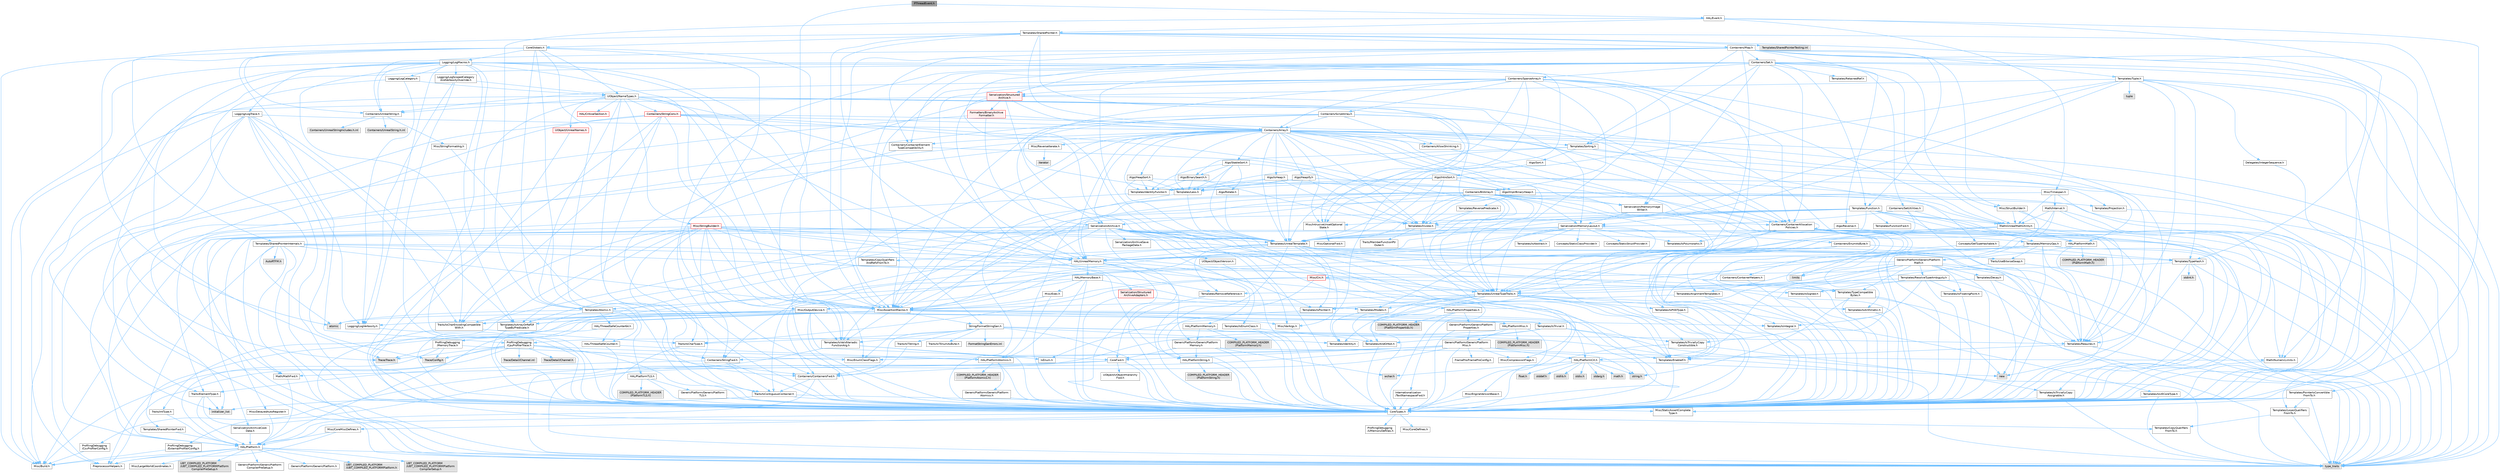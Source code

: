 digraph "PThreadEvent.h"
{
 // INTERACTIVE_SVG=YES
 // LATEX_PDF_SIZE
  bgcolor="transparent";
  edge [fontname=Helvetica,fontsize=10,labelfontname=Helvetica,labelfontsize=10];
  node [fontname=Helvetica,fontsize=10,shape=box,height=0.2,width=0.4];
  Node1 [id="Node000001",label="PThreadEvent.h",height=0.2,width=0.4,color="gray40", fillcolor="grey60", style="filled", fontcolor="black",tooltip=" "];
  Node1 -> Node2 [id="edge1_Node000001_Node000002",color="steelblue1",style="solid",tooltip=" "];
  Node2 [id="Node000002",label="Misc/AssertionMacros.h",height=0.2,width=0.4,color="grey40", fillcolor="white", style="filled",URL="$d0/dfa/AssertionMacros_8h.html",tooltip=" "];
  Node2 -> Node3 [id="edge2_Node000002_Node000003",color="steelblue1",style="solid",tooltip=" "];
  Node3 [id="Node000003",label="CoreTypes.h",height=0.2,width=0.4,color="grey40", fillcolor="white", style="filled",URL="$dc/dec/CoreTypes_8h.html",tooltip=" "];
  Node3 -> Node4 [id="edge3_Node000003_Node000004",color="steelblue1",style="solid",tooltip=" "];
  Node4 [id="Node000004",label="HAL/Platform.h",height=0.2,width=0.4,color="grey40", fillcolor="white", style="filled",URL="$d9/dd0/Platform_8h.html",tooltip=" "];
  Node4 -> Node5 [id="edge4_Node000004_Node000005",color="steelblue1",style="solid",tooltip=" "];
  Node5 [id="Node000005",label="Misc/Build.h",height=0.2,width=0.4,color="grey40", fillcolor="white", style="filled",URL="$d3/dbb/Build_8h.html",tooltip=" "];
  Node4 -> Node6 [id="edge5_Node000004_Node000006",color="steelblue1",style="solid",tooltip=" "];
  Node6 [id="Node000006",label="Misc/LargeWorldCoordinates.h",height=0.2,width=0.4,color="grey40", fillcolor="white", style="filled",URL="$d2/dcb/LargeWorldCoordinates_8h.html",tooltip=" "];
  Node4 -> Node7 [id="edge6_Node000004_Node000007",color="steelblue1",style="solid",tooltip=" "];
  Node7 [id="Node000007",label="type_traits",height=0.2,width=0.4,color="grey60", fillcolor="#E0E0E0", style="filled",tooltip=" "];
  Node4 -> Node8 [id="edge7_Node000004_Node000008",color="steelblue1",style="solid",tooltip=" "];
  Node8 [id="Node000008",label="PreprocessorHelpers.h",height=0.2,width=0.4,color="grey40", fillcolor="white", style="filled",URL="$db/ddb/PreprocessorHelpers_8h.html",tooltip=" "];
  Node4 -> Node9 [id="edge8_Node000004_Node000009",color="steelblue1",style="solid",tooltip=" "];
  Node9 [id="Node000009",label="UBT_COMPILED_PLATFORM\l/UBT_COMPILED_PLATFORMPlatform\lCompilerPreSetup.h",height=0.2,width=0.4,color="grey60", fillcolor="#E0E0E0", style="filled",tooltip=" "];
  Node4 -> Node10 [id="edge9_Node000004_Node000010",color="steelblue1",style="solid",tooltip=" "];
  Node10 [id="Node000010",label="GenericPlatform/GenericPlatform\lCompilerPreSetup.h",height=0.2,width=0.4,color="grey40", fillcolor="white", style="filled",URL="$d9/dc8/GenericPlatformCompilerPreSetup_8h.html",tooltip=" "];
  Node4 -> Node11 [id="edge10_Node000004_Node000011",color="steelblue1",style="solid",tooltip=" "];
  Node11 [id="Node000011",label="GenericPlatform/GenericPlatform.h",height=0.2,width=0.4,color="grey40", fillcolor="white", style="filled",URL="$d6/d84/GenericPlatform_8h.html",tooltip=" "];
  Node4 -> Node12 [id="edge11_Node000004_Node000012",color="steelblue1",style="solid",tooltip=" "];
  Node12 [id="Node000012",label="UBT_COMPILED_PLATFORM\l/UBT_COMPILED_PLATFORMPlatform.h",height=0.2,width=0.4,color="grey60", fillcolor="#E0E0E0", style="filled",tooltip=" "];
  Node4 -> Node13 [id="edge12_Node000004_Node000013",color="steelblue1",style="solid",tooltip=" "];
  Node13 [id="Node000013",label="UBT_COMPILED_PLATFORM\l/UBT_COMPILED_PLATFORMPlatform\lCompilerSetup.h",height=0.2,width=0.4,color="grey60", fillcolor="#E0E0E0", style="filled",tooltip=" "];
  Node3 -> Node14 [id="edge13_Node000003_Node000014",color="steelblue1",style="solid",tooltip=" "];
  Node14 [id="Node000014",label="ProfilingDebugging\l/UMemoryDefines.h",height=0.2,width=0.4,color="grey40", fillcolor="white", style="filled",URL="$d2/da2/UMemoryDefines_8h.html",tooltip=" "];
  Node3 -> Node15 [id="edge14_Node000003_Node000015",color="steelblue1",style="solid",tooltip=" "];
  Node15 [id="Node000015",label="Misc/CoreMiscDefines.h",height=0.2,width=0.4,color="grey40", fillcolor="white", style="filled",URL="$da/d38/CoreMiscDefines_8h.html",tooltip=" "];
  Node15 -> Node4 [id="edge15_Node000015_Node000004",color="steelblue1",style="solid",tooltip=" "];
  Node15 -> Node8 [id="edge16_Node000015_Node000008",color="steelblue1",style="solid",tooltip=" "];
  Node3 -> Node16 [id="edge17_Node000003_Node000016",color="steelblue1",style="solid",tooltip=" "];
  Node16 [id="Node000016",label="Misc/CoreDefines.h",height=0.2,width=0.4,color="grey40", fillcolor="white", style="filled",URL="$d3/dd2/CoreDefines_8h.html",tooltip=" "];
  Node2 -> Node4 [id="edge18_Node000002_Node000004",color="steelblue1",style="solid",tooltip=" "];
  Node2 -> Node17 [id="edge19_Node000002_Node000017",color="steelblue1",style="solid",tooltip=" "];
  Node17 [id="Node000017",label="HAL/PlatformMisc.h",height=0.2,width=0.4,color="grey40", fillcolor="white", style="filled",URL="$d0/df5/PlatformMisc_8h.html",tooltip=" "];
  Node17 -> Node3 [id="edge20_Node000017_Node000003",color="steelblue1",style="solid",tooltip=" "];
  Node17 -> Node18 [id="edge21_Node000017_Node000018",color="steelblue1",style="solid",tooltip=" "];
  Node18 [id="Node000018",label="GenericPlatform/GenericPlatform\lMisc.h",height=0.2,width=0.4,color="grey40", fillcolor="white", style="filled",URL="$db/d9a/GenericPlatformMisc_8h.html",tooltip=" "];
  Node18 -> Node19 [id="edge22_Node000018_Node000019",color="steelblue1",style="solid",tooltip=" "];
  Node19 [id="Node000019",label="Containers/StringFwd.h",height=0.2,width=0.4,color="grey40", fillcolor="white", style="filled",URL="$df/d37/StringFwd_8h.html",tooltip=" "];
  Node19 -> Node3 [id="edge23_Node000019_Node000003",color="steelblue1",style="solid",tooltip=" "];
  Node19 -> Node20 [id="edge24_Node000019_Node000020",color="steelblue1",style="solid",tooltip=" "];
  Node20 [id="Node000020",label="Traits/ElementType.h",height=0.2,width=0.4,color="grey40", fillcolor="white", style="filled",URL="$d5/d4f/ElementType_8h.html",tooltip=" "];
  Node20 -> Node4 [id="edge25_Node000020_Node000004",color="steelblue1",style="solid",tooltip=" "];
  Node20 -> Node21 [id="edge26_Node000020_Node000021",color="steelblue1",style="solid",tooltip=" "];
  Node21 [id="Node000021",label="initializer_list",height=0.2,width=0.4,color="grey60", fillcolor="#E0E0E0", style="filled",tooltip=" "];
  Node20 -> Node7 [id="edge27_Node000020_Node000007",color="steelblue1",style="solid",tooltip=" "];
  Node19 -> Node22 [id="edge28_Node000019_Node000022",color="steelblue1",style="solid",tooltip=" "];
  Node22 [id="Node000022",label="Traits/IsContiguousContainer.h",height=0.2,width=0.4,color="grey40", fillcolor="white", style="filled",URL="$d5/d3c/IsContiguousContainer_8h.html",tooltip=" "];
  Node22 -> Node3 [id="edge29_Node000022_Node000003",color="steelblue1",style="solid",tooltip=" "];
  Node22 -> Node23 [id="edge30_Node000022_Node000023",color="steelblue1",style="solid",tooltip=" "];
  Node23 [id="Node000023",label="Misc/StaticAssertComplete\lType.h",height=0.2,width=0.4,color="grey40", fillcolor="white", style="filled",URL="$d5/d4e/StaticAssertCompleteType_8h.html",tooltip=" "];
  Node22 -> Node21 [id="edge31_Node000022_Node000021",color="steelblue1",style="solid",tooltip=" "];
  Node18 -> Node24 [id="edge32_Node000018_Node000024",color="steelblue1",style="solid",tooltip=" "];
  Node24 [id="Node000024",label="CoreFwd.h",height=0.2,width=0.4,color="grey40", fillcolor="white", style="filled",URL="$d1/d1e/CoreFwd_8h.html",tooltip=" "];
  Node24 -> Node3 [id="edge33_Node000024_Node000003",color="steelblue1",style="solid",tooltip=" "];
  Node24 -> Node25 [id="edge34_Node000024_Node000025",color="steelblue1",style="solid",tooltip=" "];
  Node25 [id="Node000025",label="Containers/ContainersFwd.h",height=0.2,width=0.4,color="grey40", fillcolor="white", style="filled",URL="$d4/d0a/ContainersFwd_8h.html",tooltip=" "];
  Node25 -> Node4 [id="edge35_Node000025_Node000004",color="steelblue1",style="solid",tooltip=" "];
  Node25 -> Node3 [id="edge36_Node000025_Node000003",color="steelblue1",style="solid",tooltip=" "];
  Node25 -> Node22 [id="edge37_Node000025_Node000022",color="steelblue1",style="solid",tooltip=" "];
  Node24 -> Node26 [id="edge38_Node000024_Node000026",color="steelblue1",style="solid",tooltip=" "];
  Node26 [id="Node000026",label="Math/MathFwd.h",height=0.2,width=0.4,color="grey40", fillcolor="white", style="filled",URL="$d2/d10/MathFwd_8h.html",tooltip=" "];
  Node26 -> Node4 [id="edge39_Node000026_Node000004",color="steelblue1",style="solid",tooltip=" "];
  Node24 -> Node27 [id="edge40_Node000024_Node000027",color="steelblue1",style="solid",tooltip=" "];
  Node27 [id="Node000027",label="UObject/UObjectHierarchy\lFwd.h",height=0.2,width=0.4,color="grey40", fillcolor="white", style="filled",URL="$d3/d13/UObjectHierarchyFwd_8h.html",tooltip=" "];
  Node18 -> Node3 [id="edge41_Node000018_Node000003",color="steelblue1",style="solid",tooltip=" "];
  Node18 -> Node28 [id="edge42_Node000018_Node000028",color="steelblue1",style="solid",tooltip=" "];
  Node28 [id="Node000028",label="FramePro/FrameProConfig.h",height=0.2,width=0.4,color="grey40", fillcolor="white", style="filled",URL="$d7/d90/FrameProConfig_8h.html",tooltip=" "];
  Node18 -> Node29 [id="edge43_Node000018_Node000029",color="steelblue1",style="solid",tooltip=" "];
  Node29 [id="Node000029",label="HAL/PlatformCrt.h",height=0.2,width=0.4,color="grey40", fillcolor="white", style="filled",URL="$d8/d75/PlatformCrt_8h.html",tooltip=" "];
  Node29 -> Node30 [id="edge44_Node000029_Node000030",color="steelblue1",style="solid",tooltip=" "];
  Node30 [id="Node000030",label="new",height=0.2,width=0.4,color="grey60", fillcolor="#E0E0E0", style="filled",tooltip=" "];
  Node29 -> Node31 [id="edge45_Node000029_Node000031",color="steelblue1",style="solid",tooltip=" "];
  Node31 [id="Node000031",label="wchar.h",height=0.2,width=0.4,color="grey60", fillcolor="#E0E0E0", style="filled",tooltip=" "];
  Node29 -> Node32 [id="edge46_Node000029_Node000032",color="steelblue1",style="solid",tooltip=" "];
  Node32 [id="Node000032",label="stddef.h",height=0.2,width=0.4,color="grey60", fillcolor="#E0E0E0", style="filled",tooltip=" "];
  Node29 -> Node33 [id="edge47_Node000029_Node000033",color="steelblue1",style="solid",tooltip=" "];
  Node33 [id="Node000033",label="stdlib.h",height=0.2,width=0.4,color="grey60", fillcolor="#E0E0E0", style="filled",tooltip=" "];
  Node29 -> Node34 [id="edge48_Node000029_Node000034",color="steelblue1",style="solid",tooltip=" "];
  Node34 [id="Node000034",label="stdio.h",height=0.2,width=0.4,color="grey60", fillcolor="#E0E0E0", style="filled",tooltip=" "];
  Node29 -> Node35 [id="edge49_Node000029_Node000035",color="steelblue1",style="solid",tooltip=" "];
  Node35 [id="Node000035",label="stdarg.h",height=0.2,width=0.4,color="grey60", fillcolor="#E0E0E0", style="filled",tooltip=" "];
  Node29 -> Node36 [id="edge50_Node000029_Node000036",color="steelblue1",style="solid",tooltip=" "];
  Node36 [id="Node000036",label="math.h",height=0.2,width=0.4,color="grey60", fillcolor="#E0E0E0", style="filled",tooltip=" "];
  Node29 -> Node37 [id="edge51_Node000029_Node000037",color="steelblue1",style="solid",tooltip=" "];
  Node37 [id="Node000037",label="float.h",height=0.2,width=0.4,color="grey60", fillcolor="#E0E0E0", style="filled",tooltip=" "];
  Node29 -> Node38 [id="edge52_Node000029_Node000038",color="steelblue1",style="solid",tooltip=" "];
  Node38 [id="Node000038",label="string.h",height=0.2,width=0.4,color="grey60", fillcolor="#E0E0E0", style="filled",tooltip=" "];
  Node18 -> Node39 [id="edge53_Node000018_Node000039",color="steelblue1",style="solid",tooltip=" "];
  Node39 [id="Node000039",label="Math/NumericLimits.h",height=0.2,width=0.4,color="grey40", fillcolor="white", style="filled",URL="$df/d1b/NumericLimits_8h.html",tooltip=" "];
  Node39 -> Node3 [id="edge54_Node000039_Node000003",color="steelblue1",style="solid",tooltip=" "];
  Node18 -> Node40 [id="edge55_Node000018_Node000040",color="steelblue1",style="solid",tooltip=" "];
  Node40 [id="Node000040",label="Misc/CompressionFlags.h",height=0.2,width=0.4,color="grey40", fillcolor="white", style="filled",URL="$d9/d76/CompressionFlags_8h.html",tooltip=" "];
  Node18 -> Node41 [id="edge56_Node000018_Node000041",color="steelblue1",style="solid",tooltip=" "];
  Node41 [id="Node000041",label="Misc/EnumClassFlags.h",height=0.2,width=0.4,color="grey40", fillcolor="white", style="filled",URL="$d8/de7/EnumClassFlags_8h.html",tooltip=" "];
  Node18 -> Node42 [id="edge57_Node000018_Node000042",color="steelblue1",style="solid",tooltip=" "];
  Node42 [id="Node000042",label="ProfilingDebugging\l/CsvProfilerConfig.h",height=0.2,width=0.4,color="grey40", fillcolor="white", style="filled",URL="$d3/d88/CsvProfilerConfig_8h.html",tooltip=" "];
  Node42 -> Node5 [id="edge58_Node000042_Node000005",color="steelblue1",style="solid",tooltip=" "];
  Node18 -> Node43 [id="edge59_Node000018_Node000043",color="steelblue1",style="solid",tooltip=" "];
  Node43 [id="Node000043",label="ProfilingDebugging\l/ExternalProfilerConfig.h",height=0.2,width=0.4,color="grey40", fillcolor="white", style="filled",URL="$d3/dbb/ExternalProfilerConfig_8h.html",tooltip=" "];
  Node43 -> Node5 [id="edge60_Node000043_Node000005",color="steelblue1",style="solid",tooltip=" "];
  Node17 -> Node44 [id="edge61_Node000017_Node000044",color="steelblue1",style="solid",tooltip=" "];
  Node44 [id="Node000044",label="COMPILED_PLATFORM_HEADER\l(PlatformMisc.h)",height=0.2,width=0.4,color="grey60", fillcolor="#E0E0E0", style="filled",tooltip=" "];
  Node17 -> Node45 [id="edge62_Node000017_Node000045",color="steelblue1",style="solid",tooltip=" "];
  Node45 [id="Node000045",label="ProfilingDebugging\l/CpuProfilerTrace.h",height=0.2,width=0.4,color="grey40", fillcolor="white", style="filled",URL="$da/dcb/CpuProfilerTrace_8h.html",tooltip=" "];
  Node45 -> Node3 [id="edge63_Node000045_Node000003",color="steelblue1",style="solid",tooltip=" "];
  Node45 -> Node25 [id="edge64_Node000045_Node000025",color="steelblue1",style="solid",tooltip=" "];
  Node45 -> Node46 [id="edge65_Node000045_Node000046",color="steelblue1",style="solid",tooltip=" "];
  Node46 [id="Node000046",label="HAL/PlatformAtomics.h",height=0.2,width=0.4,color="grey40", fillcolor="white", style="filled",URL="$d3/d36/PlatformAtomics_8h.html",tooltip=" "];
  Node46 -> Node3 [id="edge66_Node000046_Node000003",color="steelblue1",style="solid",tooltip=" "];
  Node46 -> Node47 [id="edge67_Node000046_Node000047",color="steelblue1",style="solid",tooltip=" "];
  Node47 [id="Node000047",label="GenericPlatform/GenericPlatform\lAtomics.h",height=0.2,width=0.4,color="grey40", fillcolor="white", style="filled",URL="$da/d72/GenericPlatformAtomics_8h.html",tooltip=" "];
  Node47 -> Node3 [id="edge68_Node000047_Node000003",color="steelblue1",style="solid",tooltip=" "];
  Node46 -> Node48 [id="edge69_Node000046_Node000048",color="steelblue1",style="solid",tooltip=" "];
  Node48 [id="Node000048",label="COMPILED_PLATFORM_HEADER\l(PlatformAtomics.h)",height=0.2,width=0.4,color="grey60", fillcolor="#E0E0E0", style="filled",tooltip=" "];
  Node45 -> Node8 [id="edge70_Node000045_Node000008",color="steelblue1",style="solid",tooltip=" "];
  Node45 -> Node5 [id="edge71_Node000045_Node000005",color="steelblue1",style="solid",tooltip=" "];
  Node45 -> Node49 [id="edge72_Node000045_Node000049",color="steelblue1",style="solid",tooltip=" "];
  Node49 [id="Node000049",label="Trace/Config.h",height=0.2,width=0.4,color="grey60", fillcolor="#E0E0E0", style="filled",tooltip=" "];
  Node45 -> Node50 [id="edge73_Node000045_Node000050",color="steelblue1",style="solid",tooltip=" "];
  Node50 [id="Node000050",label="Trace/Detail/Channel.h",height=0.2,width=0.4,color="grey60", fillcolor="#E0E0E0", style="filled",tooltip=" "];
  Node45 -> Node51 [id="edge74_Node000045_Node000051",color="steelblue1",style="solid",tooltip=" "];
  Node51 [id="Node000051",label="Trace/Detail/Channel.inl",height=0.2,width=0.4,color="grey60", fillcolor="#E0E0E0", style="filled",tooltip=" "];
  Node45 -> Node52 [id="edge75_Node000045_Node000052",color="steelblue1",style="solid",tooltip=" "];
  Node52 [id="Node000052",label="Trace/Trace.h",height=0.2,width=0.4,color="grey60", fillcolor="#E0E0E0", style="filled",tooltip=" "];
  Node2 -> Node8 [id="edge76_Node000002_Node000008",color="steelblue1",style="solid",tooltip=" "];
  Node2 -> Node53 [id="edge77_Node000002_Node000053",color="steelblue1",style="solid",tooltip=" "];
  Node53 [id="Node000053",label="Templates/EnableIf.h",height=0.2,width=0.4,color="grey40", fillcolor="white", style="filled",URL="$d7/d60/EnableIf_8h.html",tooltip=" "];
  Node53 -> Node3 [id="edge78_Node000053_Node000003",color="steelblue1",style="solid",tooltip=" "];
  Node2 -> Node54 [id="edge79_Node000002_Node000054",color="steelblue1",style="solid",tooltip=" "];
  Node54 [id="Node000054",label="Templates/IsArrayOrRefOf\lTypeByPredicate.h",height=0.2,width=0.4,color="grey40", fillcolor="white", style="filled",URL="$d6/da1/IsArrayOrRefOfTypeByPredicate_8h.html",tooltip=" "];
  Node54 -> Node3 [id="edge80_Node000054_Node000003",color="steelblue1",style="solid",tooltip=" "];
  Node2 -> Node55 [id="edge81_Node000002_Node000055",color="steelblue1",style="solid",tooltip=" "];
  Node55 [id="Node000055",label="Templates/IsValidVariadic\lFunctionArg.h",height=0.2,width=0.4,color="grey40", fillcolor="white", style="filled",URL="$d0/dc8/IsValidVariadicFunctionArg_8h.html",tooltip=" "];
  Node55 -> Node3 [id="edge82_Node000055_Node000003",color="steelblue1",style="solid",tooltip=" "];
  Node55 -> Node56 [id="edge83_Node000055_Node000056",color="steelblue1",style="solid",tooltip=" "];
  Node56 [id="Node000056",label="IsEnum.h",height=0.2,width=0.4,color="grey40", fillcolor="white", style="filled",URL="$d4/de5/IsEnum_8h.html",tooltip=" "];
  Node55 -> Node7 [id="edge84_Node000055_Node000007",color="steelblue1",style="solid",tooltip=" "];
  Node2 -> Node57 [id="edge85_Node000002_Node000057",color="steelblue1",style="solid",tooltip=" "];
  Node57 [id="Node000057",label="Traits/IsCharEncodingCompatible\lWith.h",height=0.2,width=0.4,color="grey40", fillcolor="white", style="filled",URL="$df/dd1/IsCharEncodingCompatibleWith_8h.html",tooltip=" "];
  Node57 -> Node7 [id="edge86_Node000057_Node000007",color="steelblue1",style="solid",tooltip=" "];
  Node57 -> Node58 [id="edge87_Node000057_Node000058",color="steelblue1",style="solid",tooltip=" "];
  Node58 [id="Node000058",label="Traits/IsCharType.h",height=0.2,width=0.4,color="grey40", fillcolor="white", style="filled",URL="$db/d51/IsCharType_8h.html",tooltip=" "];
  Node58 -> Node3 [id="edge88_Node000058_Node000003",color="steelblue1",style="solid",tooltip=" "];
  Node2 -> Node59 [id="edge89_Node000002_Node000059",color="steelblue1",style="solid",tooltip=" "];
  Node59 [id="Node000059",label="Misc/VarArgs.h",height=0.2,width=0.4,color="grey40", fillcolor="white", style="filled",URL="$d5/d6f/VarArgs_8h.html",tooltip=" "];
  Node59 -> Node3 [id="edge90_Node000059_Node000003",color="steelblue1",style="solid",tooltip=" "];
  Node2 -> Node60 [id="edge91_Node000002_Node000060",color="steelblue1",style="solid",tooltip=" "];
  Node60 [id="Node000060",label="String/FormatStringSan.h",height=0.2,width=0.4,color="grey40", fillcolor="white", style="filled",URL="$d3/d8b/FormatStringSan_8h.html",tooltip=" "];
  Node60 -> Node7 [id="edge92_Node000060_Node000007",color="steelblue1",style="solid",tooltip=" "];
  Node60 -> Node3 [id="edge93_Node000060_Node000003",color="steelblue1",style="solid",tooltip=" "];
  Node60 -> Node61 [id="edge94_Node000060_Node000061",color="steelblue1",style="solid",tooltip=" "];
  Node61 [id="Node000061",label="Templates/Requires.h",height=0.2,width=0.4,color="grey40", fillcolor="white", style="filled",URL="$dc/d96/Requires_8h.html",tooltip=" "];
  Node61 -> Node53 [id="edge95_Node000061_Node000053",color="steelblue1",style="solid",tooltip=" "];
  Node61 -> Node7 [id="edge96_Node000061_Node000007",color="steelblue1",style="solid",tooltip=" "];
  Node60 -> Node62 [id="edge97_Node000060_Node000062",color="steelblue1",style="solid",tooltip=" "];
  Node62 [id="Node000062",label="Templates/Identity.h",height=0.2,width=0.4,color="grey40", fillcolor="white", style="filled",URL="$d0/dd5/Identity_8h.html",tooltip=" "];
  Node60 -> Node55 [id="edge98_Node000060_Node000055",color="steelblue1",style="solid",tooltip=" "];
  Node60 -> Node58 [id="edge99_Node000060_Node000058",color="steelblue1",style="solid",tooltip=" "];
  Node60 -> Node63 [id="edge100_Node000060_Node000063",color="steelblue1",style="solid",tooltip=" "];
  Node63 [id="Node000063",label="Traits/IsTEnumAsByte.h",height=0.2,width=0.4,color="grey40", fillcolor="white", style="filled",URL="$d1/de6/IsTEnumAsByte_8h.html",tooltip=" "];
  Node60 -> Node64 [id="edge101_Node000060_Node000064",color="steelblue1",style="solid",tooltip=" "];
  Node64 [id="Node000064",label="Traits/IsTString.h",height=0.2,width=0.4,color="grey40", fillcolor="white", style="filled",URL="$d0/df8/IsTString_8h.html",tooltip=" "];
  Node64 -> Node25 [id="edge102_Node000064_Node000025",color="steelblue1",style="solid",tooltip=" "];
  Node60 -> Node25 [id="edge103_Node000060_Node000025",color="steelblue1",style="solid",tooltip=" "];
  Node60 -> Node65 [id="edge104_Node000060_Node000065",color="steelblue1",style="solid",tooltip=" "];
  Node65 [id="Node000065",label="FormatStringSanErrors.inl",height=0.2,width=0.4,color="grey60", fillcolor="#E0E0E0", style="filled",tooltip=" "];
  Node2 -> Node66 [id="edge105_Node000002_Node000066",color="steelblue1",style="solid",tooltip=" "];
  Node66 [id="Node000066",label="atomic",height=0.2,width=0.4,color="grey60", fillcolor="#E0E0E0", style="filled",tooltip=" "];
  Node1 -> Node67 [id="edge106_Node000001_Node000067",color="steelblue1",style="solid",tooltip=" "];
  Node67 [id="Node000067",label="HAL/Event.h",height=0.2,width=0.4,color="grey40", fillcolor="white", style="filled",URL="$d6/d8d/Event_8h.html",tooltip=" "];
  Node67 -> Node3 [id="edge107_Node000067_Node000003",color="steelblue1",style="solid",tooltip=" "];
  Node67 -> Node39 [id="edge108_Node000067_Node000039",color="steelblue1",style="solid",tooltip=" "];
  Node67 -> Node68 [id="edge109_Node000067_Node000068",color="steelblue1",style="solid",tooltip=" "];
  Node68 [id="Node000068",label="Misc/Timespan.h",height=0.2,width=0.4,color="grey40", fillcolor="white", style="filled",URL="$da/dd9/Timespan_8h.html",tooltip=" "];
  Node68 -> Node3 [id="edge110_Node000068_Node000003",color="steelblue1",style="solid",tooltip=" "];
  Node68 -> Node69 [id="edge111_Node000068_Node000069",color="steelblue1",style="solid",tooltip=" "];
  Node69 [id="Node000069",label="Math/Interval.h",height=0.2,width=0.4,color="grey40", fillcolor="white", style="filled",URL="$d1/d55/Interval_8h.html",tooltip=" "];
  Node69 -> Node3 [id="edge112_Node000069_Node000003",color="steelblue1",style="solid",tooltip=" "];
  Node69 -> Node70 [id="edge113_Node000069_Node000070",color="steelblue1",style="solid",tooltip=" "];
  Node70 [id="Node000070",label="Templates/IsArithmetic.h",height=0.2,width=0.4,color="grey40", fillcolor="white", style="filled",URL="$d2/d5d/IsArithmetic_8h.html",tooltip=" "];
  Node70 -> Node3 [id="edge114_Node000070_Node000003",color="steelblue1",style="solid",tooltip=" "];
  Node69 -> Node71 [id="edge115_Node000069_Node000071",color="steelblue1",style="solid",tooltip=" "];
  Node71 [id="Node000071",label="Templates/UnrealTypeTraits.h",height=0.2,width=0.4,color="grey40", fillcolor="white", style="filled",URL="$d2/d2d/UnrealTypeTraits_8h.html",tooltip=" "];
  Node71 -> Node3 [id="edge116_Node000071_Node000003",color="steelblue1",style="solid",tooltip=" "];
  Node71 -> Node72 [id="edge117_Node000071_Node000072",color="steelblue1",style="solid",tooltip=" "];
  Node72 [id="Node000072",label="Templates/IsPointer.h",height=0.2,width=0.4,color="grey40", fillcolor="white", style="filled",URL="$d7/d05/IsPointer_8h.html",tooltip=" "];
  Node72 -> Node3 [id="edge118_Node000072_Node000003",color="steelblue1",style="solid",tooltip=" "];
  Node71 -> Node2 [id="edge119_Node000071_Node000002",color="steelblue1",style="solid",tooltip=" "];
  Node71 -> Node73 [id="edge120_Node000071_Node000073",color="steelblue1",style="solid",tooltip=" "];
  Node73 [id="Node000073",label="Templates/AndOrNot.h",height=0.2,width=0.4,color="grey40", fillcolor="white", style="filled",URL="$db/d0a/AndOrNot_8h.html",tooltip=" "];
  Node73 -> Node3 [id="edge121_Node000073_Node000003",color="steelblue1",style="solid",tooltip=" "];
  Node71 -> Node53 [id="edge122_Node000071_Node000053",color="steelblue1",style="solid",tooltip=" "];
  Node71 -> Node70 [id="edge123_Node000071_Node000070",color="steelblue1",style="solid",tooltip=" "];
  Node71 -> Node56 [id="edge124_Node000071_Node000056",color="steelblue1",style="solid",tooltip=" "];
  Node71 -> Node74 [id="edge125_Node000071_Node000074",color="steelblue1",style="solid",tooltip=" "];
  Node74 [id="Node000074",label="Templates/Models.h",height=0.2,width=0.4,color="grey40", fillcolor="white", style="filled",URL="$d3/d0c/Models_8h.html",tooltip=" "];
  Node74 -> Node62 [id="edge126_Node000074_Node000062",color="steelblue1",style="solid",tooltip=" "];
  Node71 -> Node75 [id="edge127_Node000071_Node000075",color="steelblue1",style="solid",tooltip=" "];
  Node75 [id="Node000075",label="Templates/IsPODType.h",height=0.2,width=0.4,color="grey40", fillcolor="white", style="filled",URL="$d7/db1/IsPODType_8h.html",tooltip=" "];
  Node75 -> Node3 [id="edge128_Node000075_Node000003",color="steelblue1",style="solid",tooltip=" "];
  Node71 -> Node76 [id="edge129_Node000071_Node000076",color="steelblue1",style="solid",tooltip=" "];
  Node76 [id="Node000076",label="Templates/IsUECoreType.h",height=0.2,width=0.4,color="grey40", fillcolor="white", style="filled",URL="$d1/db8/IsUECoreType_8h.html",tooltip=" "];
  Node76 -> Node3 [id="edge130_Node000076_Node000003",color="steelblue1",style="solid",tooltip=" "];
  Node76 -> Node7 [id="edge131_Node000076_Node000007",color="steelblue1",style="solid",tooltip=" "];
  Node71 -> Node77 [id="edge132_Node000071_Node000077",color="steelblue1",style="solid",tooltip=" "];
  Node77 [id="Node000077",label="Templates/IsTriviallyCopy\lConstructible.h",height=0.2,width=0.4,color="grey40", fillcolor="white", style="filled",URL="$d3/d78/IsTriviallyCopyConstructible_8h.html",tooltip=" "];
  Node77 -> Node3 [id="edge133_Node000077_Node000003",color="steelblue1",style="solid",tooltip=" "];
  Node77 -> Node7 [id="edge134_Node000077_Node000007",color="steelblue1",style="solid",tooltip=" "];
  Node69 -> Node39 [id="edge135_Node000069_Node000039",color="steelblue1",style="solid",tooltip=" "];
  Node69 -> Node78 [id="edge136_Node000069_Node000078",color="steelblue1",style="solid",tooltip=" "];
  Node78 [id="Node000078",label="Math/UnrealMathUtility.h",height=0.2,width=0.4,color="grey40", fillcolor="white", style="filled",URL="$db/db8/UnrealMathUtility_8h.html",tooltip=" "];
  Node78 -> Node3 [id="edge137_Node000078_Node000003",color="steelblue1",style="solid",tooltip=" "];
  Node78 -> Node2 [id="edge138_Node000078_Node000002",color="steelblue1",style="solid",tooltip=" "];
  Node78 -> Node79 [id="edge139_Node000078_Node000079",color="steelblue1",style="solid",tooltip=" "];
  Node79 [id="Node000079",label="HAL/PlatformMath.h",height=0.2,width=0.4,color="grey40", fillcolor="white", style="filled",URL="$dc/d53/PlatformMath_8h.html",tooltip=" "];
  Node79 -> Node3 [id="edge140_Node000079_Node000003",color="steelblue1",style="solid",tooltip=" "];
  Node79 -> Node80 [id="edge141_Node000079_Node000080",color="steelblue1",style="solid",tooltip=" "];
  Node80 [id="Node000080",label="GenericPlatform/GenericPlatform\lMath.h",height=0.2,width=0.4,color="grey40", fillcolor="white", style="filled",URL="$d5/d79/GenericPlatformMath_8h.html",tooltip=" "];
  Node80 -> Node3 [id="edge142_Node000080_Node000003",color="steelblue1",style="solid",tooltip=" "];
  Node80 -> Node25 [id="edge143_Node000080_Node000025",color="steelblue1",style="solid",tooltip=" "];
  Node80 -> Node29 [id="edge144_Node000080_Node000029",color="steelblue1",style="solid",tooltip=" "];
  Node80 -> Node73 [id="edge145_Node000080_Node000073",color="steelblue1",style="solid",tooltip=" "];
  Node80 -> Node81 [id="edge146_Node000080_Node000081",color="steelblue1",style="solid",tooltip=" "];
  Node81 [id="Node000081",label="Templates/Decay.h",height=0.2,width=0.4,color="grey40", fillcolor="white", style="filled",URL="$dd/d0f/Decay_8h.html",tooltip=" "];
  Node81 -> Node3 [id="edge147_Node000081_Node000003",color="steelblue1",style="solid",tooltip=" "];
  Node81 -> Node82 [id="edge148_Node000081_Node000082",color="steelblue1",style="solid",tooltip=" "];
  Node82 [id="Node000082",label="Templates/RemoveReference.h",height=0.2,width=0.4,color="grey40", fillcolor="white", style="filled",URL="$da/dbe/RemoveReference_8h.html",tooltip=" "];
  Node82 -> Node3 [id="edge149_Node000082_Node000003",color="steelblue1",style="solid",tooltip=" "];
  Node81 -> Node7 [id="edge150_Node000081_Node000007",color="steelblue1",style="solid",tooltip=" "];
  Node80 -> Node83 [id="edge151_Node000080_Node000083",color="steelblue1",style="solid",tooltip=" "];
  Node83 [id="Node000083",label="Templates/IsFloatingPoint.h",height=0.2,width=0.4,color="grey40", fillcolor="white", style="filled",URL="$d3/d11/IsFloatingPoint_8h.html",tooltip=" "];
  Node83 -> Node3 [id="edge152_Node000083_Node000003",color="steelblue1",style="solid",tooltip=" "];
  Node80 -> Node71 [id="edge153_Node000080_Node000071",color="steelblue1",style="solid",tooltip=" "];
  Node80 -> Node61 [id="edge154_Node000080_Node000061",color="steelblue1",style="solid",tooltip=" "];
  Node80 -> Node84 [id="edge155_Node000080_Node000084",color="steelblue1",style="solid",tooltip=" "];
  Node84 [id="Node000084",label="Templates/ResolveTypeAmbiguity.h",height=0.2,width=0.4,color="grey40", fillcolor="white", style="filled",URL="$df/d1f/ResolveTypeAmbiguity_8h.html",tooltip=" "];
  Node84 -> Node3 [id="edge156_Node000084_Node000003",color="steelblue1",style="solid",tooltip=" "];
  Node84 -> Node83 [id="edge157_Node000084_Node000083",color="steelblue1",style="solid",tooltip=" "];
  Node84 -> Node71 [id="edge158_Node000084_Node000071",color="steelblue1",style="solid",tooltip=" "];
  Node84 -> Node85 [id="edge159_Node000084_Node000085",color="steelblue1",style="solid",tooltip=" "];
  Node85 [id="Node000085",label="Templates/IsSigned.h",height=0.2,width=0.4,color="grey40", fillcolor="white", style="filled",URL="$d8/dd8/IsSigned_8h.html",tooltip=" "];
  Node85 -> Node3 [id="edge160_Node000085_Node000003",color="steelblue1",style="solid",tooltip=" "];
  Node84 -> Node86 [id="edge161_Node000084_Node000086",color="steelblue1",style="solid",tooltip=" "];
  Node86 [id="Node000086",label="Templates/IsIntegral.h",height=0.2,width=0.4,color="grey40", fillcolor="white", style="filled",URL="$da/d64/IsIntegral_8h.html",tooltip=" "];
  Node86 -> Node3 [id="edge162_Node000086_Node000003",color="steelblue1",style="solid",tooltip=" "];
  Node84 -> Node61 [id="edge163_Node000084_Node000061",color="steelblue1",style="solid",tooltip=" "];
  Node80 -> Node87 [id="edge164_Node000080_Node000087",color="steelblue1",style="solid",tooltip=" "];
  Node87 [id="Node000087",label="Templates/TypeCompatible\lBytes.h",height=0.2,width=0.4,color="grey40", fillcolor="white", style="filled",URL="$df/d0a/TypeCompatibleBytes_8h.html",tooltip=" "];
  Node87 -> Node3 [id="edge165_Node000087_Node000003",color="steelblue1",style="solid",tooltip=" "];
  Node87 -> Node38 [id="edge166_Node000087_Node000038",color="steelblue1",style="solid",tooltip=" "];
  Node87 -> Node30 [id="edge167_Node000087_Node000030",color="steelblue1",style="solid",tooltip=" "];
  Node87 -> Node7 [id="edge168_Node000087_Node000007",color="steelblue1",style="solid",tooltip=" "];
  Node80 -> Node88 [id="edge169_Node000080_Node000088",color="steelblue1",style="solid",tooltip=" "];
  Node88 [id="Node000088",label="limits",height=0.2,width=0.4,color="grey60", fillcolor="#E0E0E0", style="filled",tooltip=" "];
  Node80 -> Node7 [id="edge170_Node000080_Node000007",color="steelblue1",style="solid",tooltip=" "];
  Node79 -> Node89 [id="edge171_Node000079_Node000089",color="steelblue1",style="solid",tooltip=" "];
  Node89 [id="Node000089",label="COMPILED_PLATFORM_HEADER\l(PlatformMath.h)",height=0.2,width=0.4,color="grey60", fillcolor="#E0E0E0", style="filled",tooltip=" "];
  Node78 -> Node26 [id="edge172_Node000078_Node000026",color="steelblue1",style="solid",tooltip=" "];
  Node78 -> Node62 [id="edge173_Node000078_Node000062",color="steelblue1",style="solid",tooltip=" "];
  Node78 -> Node61 [id="edge174_Node000078_Node000061",color="steelblue1",style="solid",tooltip=" "];
  Node68 -> Node78 [id="edge175_Node000068_Node000078",color="steelblue1",style="solid",tooltip=" "];
  Node68 -> Node2 [id="edge176_Node000068_Node000002",color="steelblue1",style="solid",tooltip=" "];
  Node67 -> Node90 [id="edge177_Node000067_Node000090",color="steelblue1",style="solid",tooltip=" "];
  Node90 [id="Node000090",label="Templates/Atomic.h",height=0.2,width=0.4,color="grey40", fillcolor="white", style="filled",URL="$d3/d91/Atomic_8h.html",tooltip=" "];
  Node90 -> Node91 [id="edge178_Node000090_Node000091",color="steelblue1",style="solid",tooltip=" "];
  Node91 [id="Node000091",label="HAL/ThreadSafeCounter.h",height=0.2,width=0.4,color="grey40", fillcolor="white", style="filled",URL="$dc/dc9/ThreadSafeCounter_8h.html",tooltip=" "];
  Node91 -> Node3 [id="edge179_Node000091_Node000003",color="steelblue1",style="solid",tooltip=" "];
  Node91 -> Node46 [id="edge180_Node000091_Node000046",color="steelblue1",style="solid",tooltip=" "];
  Node90 -> Node92 [id="edge181_Node000090_Node000092",color="steelblue1",style="solid",tooltip=" "];
  Node92 [id="Node000092",label="HAL/ThreadSafeCounter64.h",height=0.2,width=0.4,color="grey40", fillcolor="white", style="filled",URL="$d0/d12/ThreadSafeCounter64_8h.html",tooltip=" "];
  Node92 -> Node3 [id="edge182_Node000092_Node000003",color="steelblue1",style="solid",tooltip=" "];
  Node92 -> Node91 [id="edge183_Node000092_Node000091",color="steelblue1",style="solid",tooltip=" "];
  Node90 -> Node86 [id="edge184_Node000090_Node000086",color="steelblue1",style="solid",tooltip=" "];
  Node90 -> Node93 [id="edge185_Node000090_Node000093",color="steelblue1",style="solid",tooltip=" "];
  Node93 [id="Node000093",label="Templates/IsTrivial.h",height=0.2,width=0.4,color="grey40", fillcolor="white", style="filled",URL="$da/d4c/IsTrivial_8h.html",tooltip=" "];
  Node93 -> Node73 [id="edge186_Node000093_Node000073",color="steelblue1",style="solid",tooltip=" "];
  Node93 -> Node77 [id="edge187_Node000093_Node000077",color="steelblue1",style="solid",tooltip=" "];
  Node93 -> Node94 [id="edge188_Node000093_Node000094",color="steelblue1",style="solid",tooltip=" "];
  Node94 [id="Node000094",label="Templates/IsTriviallyCopy\lAssignable.h",height=0.2,width=0.4,color="grey40", fillcolor="white", style="filled",URL="$d2/df2/IsTriviallyCopyAssignable_8h.html",tooltip=" "];
  Node94 -> Node3 [id="edge189_Node000094_Node000003",color="steelblue1",style="solid",tooltip=" "];
  Node94 -> Node7 [id="edge190_Node000094_Node000007",color="steelblue1",style="solid",tooltip=" "];
  Node93 -> Node7 [id="edge191_Node000093_Node000007",color="steelblue1",style="solid",tooltip=" "];
  Node90 -> Node95 [id="edge192_Node000090_Node000095",color="steelblue1",style="solid",tooltip=" "];
  Node95 [id="Node000095",label="Traits/IntType.h",height=0.2,width=0.4,color="grey40", fillcolor="white", style="filled",URL="$d7/deb/IntType_8h.html",tooltip=" "];
  Node95 -> Node4 [id="edge193_Node000095_Node000004",color="steelblue1",style="solid",tooltip=" "];
  Node90 -> Node66 [id="edge194_Node000090_Node000066",color="steelblue1",style="solid",tooltip=" "];
  Node67 -> Node96 [id="edge195_Node000067_Node000096",color="steelblue1",style="solid",tooltip=" "];
  Node96 [id="Node000096",label="Templates/SharedPointer.h",height=0.2,width=0.4,color="grey40", fillcolor="white", style="filled",URL="$d2/d17/SharedPointer_8h.html",tooltip=" "];
  Node96 -> Node3 [id="edge196_Node000096_Node000003",color="steelblue1",style="solid",tooltip=" "];
  Node96 -> Node97 [id="edge197_Node000096_Node000097",color="steelblue1",style="solid",tooltip=" "];
  Node97 [id="Node000097",label="Misc/IntrusiveUnsetOptional\lState.h",height=0.2,width=0.4,color="grey40", fillcolor="white", style="filled",URL="$d2/d0a/IntrusiveUnsetOptionalState_8h.html",tooltip=" "];
  Node97 -> Node98 [id="edge198_Node000097_Node000098",color="steelblue1",style="solid",tooltip=" "];
  Node98 [id="Node000098",label="Misc/OptionalFwd.h",height=0.2,width=0.4,color="grey40", fillcolor="white", style="filled",URL="$dc/d50/OptionalFwd_8h.html",tooltip=" "];
  Node96 -> Node99 [id="edge199_Node000096_Node000099",color="steelblue1",style="solid",tooltip=" "];
  Node99 [id="Node000099",label="Templates/PointerIsConvertible\lFromTo.h",height=0.2,width=0.4,color="grey40", fillcolor="white", style="filled",URL="$d6/d65/PointerIsConvertibleFromTo_8h.html",tooltip=" "];
  Node99 -> Node3 [id="edge200_Node000099_Node000003",color="steelblue1",style="solid",tooltip=" "];
  Node99 -> Node23 [id="edge201_Node000099_Node000023",color="steelblue1",style="solid",tooltip=" "];
  Node99 -> Node100 [id="edge202_Node000099_Node000100",color="steelblue1",style="solid",tooltip=" "];
  Node100 [id="Node000100",label="Templates/LosesQualifiers\lFromTo.h",height=0.2,width=0.4,color="grey40", fillcolor="white", style="filled",URL="$d2/db3/LosesQualifiersFromTo_8h.html",tooltip=" "];
  Node100 -> Node101 [id="edge203_Node000100_Node000101",color="steelblue1",style="solid",tooltip=" "];
  Node101 [id="Node000101",label="Templates/CopyQualifiers\lFromTo.h",height=0.2,width=0.4,color="grey40", fillcolor="white", style="filled",URL="$d5/db4/CopyQualifiersFromTo_8h.html",tooltip=" "];
  Node100 -> Node7 [id="edge204_Node000100_Node000007",color="steelblue1",style="solid",tooltip=" "];
  Node99 -> Node7 [id="edge205_Node000099_Node000007",color="steelblue1",style="solid",tooltip=" "];
  Node96 -> Node2 [id="edge206_Node000096_Node000002",color="steelblue1",style="solid",tooltip=" "];
  Node96 -> Node102 [id="edge207_Node000096_Node000102",color="steelblue1",style="solid",tooltip=" "];
  Node102 [id="Node000102",label="HAL/UnrealMemory.h",height=0.2,width=0.4,color="grey40", fillcolor="white", style="filled",URL="$d9/d96/UnrealMemory_8h.html",tooltip=" "];
  Node102 -> Node3 [id="edge208_Node000102_Node000003",color="steelblue1",style="solid",tooltip=" "];
  Node102 -> Node103 [id="edge209_Node000102_Node000103",color="steelblue1",style="solid",tooltip=" "];
  Node103 [id="Node000103",label="GenericPlatform/GenericPlatform\lMemory.h",height=0.2,width=0.4,color="grey40", fillcolor="white", style="filled",URL="$dd/d22/GenericPlatformMemory_8h.html",tooltip=" "];
  Node103 -> Node24 [id="edge210_Node000103_Node000024",color="steelblue1",style="solid",tooltip=" "];
  Node103 -> Node3 [id="edge211_Node000103_Node000003",color="steelblue1",style="solid",tooltip=" "];
  Node103 -> Node104 [id="edge212_Node000103_Node000104",color="steelblue1",style="solid",tooltip=" "];
  Node104 [id="Node000104",label="HAL/PlatformString.h",height=0.2,width=0.4,color="grey40", fillcolor="white", style="filled",URL="$db/db5/PlatformString_8h.html",tooltip=" "];
  Node104 -> Node3 [id="edge213_Node000104_Node000003",color="steelblue1",style="solid",tooltip=" "];
  Node104 -> Node105 [id="edge214_Node000104_Node000105",color="steelblue1",style="solid",tooltip=" "];
  Node105 [id="Node000105",label="COMPILED_PLATFORM_HEADER\l(PlatformString.h)",height=0.2,width=0.4,color="grey60", fillcolor="#E0E0E0", style="filled",tooltip=" "];
  Node103 -> Node38 [id="edge215_Node000103_Node000038",color="steelblue1",style="solid",tooltip=" "];
  Node103 -> Node31 [id="edge216_Node000103_Node000031",color="steelblue1",style="solid",tooltip=" "];
  Node102 -> Node106 [id="edge217_Node000102_Node000106",color="steelblue1",style="solid",tooltip=" "];
  Node106 [id="Node000106",label="HAL/MemoryBase.h",height=0.2,width=0.4,color="grey40", fillcolor="white", style="filled",URL="$d6/d9f/MemoryBase_8h.html",tooltip=" "];
  Node106 -> Node3 [id="edge218_Node000106_Node000003",color="steelblue1",style="solid",tooltip=" "];
  Node106 -> Node46 [id="edge219_Node000106_Node000046",color="steelblue1",style="solid",tooltip=" "];
  Node106 -> Node29 [id="edge220_Node000106_Node000029",color="steelblue1",style="solid",tooltip=" "];
  Node106 -> Node107 [id="edge221_Node000106_Node000107",color="steelblue1",style="solid",tooltip=" "];
  Node107 [id="Node000107",label="Misc/Exec.h",height=0.2,width=0.4,color="grey40", fillcolor="white", style="filled",URL="$de/ddb/Exec_8h.html",tooltip=" "];
  Node107 -> Node3 [id="edge222_Node000107_Node000003",color="steelblue1",style="solid",tooltip=" "];
  Node107 -> Node2 [id="edge223_Node000107_Node000002",color="steelblue1",style="solid",tooltip=" "];
  Node106 -> Node108 [id="edge224_Node000106_Node000108",color="steelblue1",style="solid",tooltip=" "];
  Node108 [id="Node000108",label="Misc/OutputDevice.h",height=0.2,width=0.4,color="grey40", fillcolor="white", style="filled",URL="$d7/d32/OutputDevice_8h.html",tooltip=" "];
  Node108 -> Node24 [id="edge225_Node000108_Node000024",color="steelblue1",style="solid",tooltip=" "];
  Node108 -> Node3 [id="edge226_Node000108_Node000003",color="steelblue1",style="solid",tooltip=" "];
  Node108 -> Node109 [id="edge227_Node000108_Node000109",color="steelblue1",style="solid",tooltip=" "];
  Node109 [id="Node000109",label="Logging/LogVerbosity.h",height=0.2,width=0.4,color="grey40", fillcolor="white", style="filled",URL="$d2/d8f/LogVerbosity_8h.html",tooltip=" "];
  Node109 -> Node3 [id="edge228_Node000109_Node000003",color="steelblue1",style="solid",tooltip=" "];
  Node108 -> Node59 [id="edge229_Node000108_Node000059",color="steelblue1",style="solid",tooltip=" "];
  Node108 -> Node54 [id="edge230_Node000108_Node000054",color="steelblue1",style="solid",tooltip=" "];
  Node108 -> Node55 [id="edge231_Node000108_Node000055",color="steelblue1",style="solid",tooltip=" "];
  Node108 -> Node57 [id="edge232_Node000108_Node000057",color="steelblue1",style="solid",tooltip=" "];
  Node106 -> Node90 [id="edge233_Node000106_Node000090",color="steelblue1",style="solid",tooltip=" "];
  Node102 -> Node110 [id="edge234_Node000102_Node000110",color="steelblue1",style="solid",tooltip=" "];
  Node110 [id="Node000110",label="HAL/PlatformMemory.h",height=0.2,width=0.4,color="grey40", fillcolor="white", style="filled",URL="$de/d68/PlatformMemory_8h.html",tooltip=" "];
  Node110 -> Node3 [id="edge235_Node000110_Node000003",color="steelblue1",style="solid",tooltip=" "];
  Node110 -> Node103 [id="edge236_Node000110_Node000103",color="steelblue1",style="solid",tooltip=" "];
  Node110 -> Node111 [id="edge237_Node000110_Node000111",color="steelblue1",style="solid",tooltip=" "];
  Node111 [id="Node000111",label="COMPILED_PLATFORM_HEADER\l(PlatformMemory.h)",height=0.2,width=0.4,color="grey60", fillcolor="#E0E0E0", style="filled",tooltip=" "];
  Node102 -> Node112 [id="edge238_Node000102_Node000112",color="steelblue1",style="solid",tooltip=" "];
  Node112 [id="Node000112",label="ProfilingDebugging\l/MemoryTrace.h",height=0.2,width=0.4,color="grey40", fillcolor="white", style="filled",URL="$da/dd7/MemoryTrace_8h.html",tooltip=" "];
  Node112 -> Node4 [id="edge239_Node000112_Node000004",color="steelblue1",style="solid",tooltip=" "];
  Node112 -> Node41 [id="edge240_Node000112_Node000041",color="steelblue1",style="solid",tooltip=" "];
  Node112 -> Node49 [id="edge241_Node000112_Node000049",color="steelblue1",style="solid",tooltip=" "];
  Node112 -> Node52 [id="edge242_Node000112_Node000052",color="steelblue1",style="solid",tooltip=" "];
  Node102 -> Node72 [id="edge243_Node000102_Node000072",color="steelblue1",style="solid",tooltip=" "];
  Node96 -> Node113 [id="edge244_Node000096_Node000113",color="steelblue1",style="solid",tooltip=" "];
  Node113 [id="Node000113",label="Containers/Array.h",height=0.2,width=0.4,color="grey40", fillcolor="white", style="filled",URL="$df/dd0/Array_8h.html",tooltip=" "];
  Node113 -> Node3 [id="edge245_Node000113_Node000003",color="steelblue1",style="solid",tooltip=" "];
  Node113 -> Node2 [id="edge246_Node000113_Node000002",color="steelblue1",style="solid",tooltip=" "];
  Node113 -> Node97 [id="edge247_Node000113_Node000097",color="steelblue1",style="solid",tooltip=" "];
  Node113 -> Node114 [id="edge248_Node000113_Node000114",color="steelblue1",style="solid",tooltip=" "];
  Node114 [id="Node000114",label="Misc/ReverseIterate.h",height=0.2,width=0.4,color="grey40", fillcolor="white", style="filled",URL="$db/de3/ReverseIterate_8h.html",tooltip=" "];
  Node114 -> Node4 [id="edge249_Node000114_Node000004",color="steelblue1",style="solid",tooltip=" "];
  Node114 -> Node115 [id="edge250_Node000114_Node000115",color="steelblue1",style="solid",tooltip=" "];
  Node115 [id="Node000115",label="iterator",height=0.2,width=0.4,color="grey60", fillcolor="#E0E0E0", style="filled",tooltip=" "];
  Node113 -> Node102 [id="edge251_Node000113_Node000102",color="steelblue1",style="solid",tooltip=" "];
  Node113 -> Node71 [id="edge252_Node000113_Node000071",color="steelblue1",style="solid",tooltip=" "];
  Node113 -> Node116 [id="edge253_Node000113_Node000116",color="steelblue1",style="solid",tooltip=" "];
  Node116 [id="Node000116",label="Templates/UnrealTemplate.h",height=0.2,width=0.4,color="grey40", fillcolor="white", style="filled",URL="$d4/d24/UnrealTemplate_8h.html",tooltip=" "];
  Node116 -> Node3 [id="edge254_Node000116_Node000003",color="steelblue1",style="solid",tooltip=" "];
  Node116 -> Node72 [id="edge255_Node000116_Node000072",color="steelblue1",style="solid",tooltip=" "];
  Node116 -> Node102 [id="edge256_Node000116_Node000102",color="steelblue1",style="solid",tooltip=" "];
  Node116 -> Node117 [id="edge257_Node000116_Node000117",color="steelblue1",style="solid",tooltip=" "];
  Node117 [id="Node000117",label="Templates/CopyQualifiers\lAndRefsFromTo.h",height=0.2,width=0.4,color="grey40", fillcolor="white", style="filled",URL="$d3/db3/CopyQualifiersAndRefsFromTo_8h.html",tooltip=" "];
  Node117 -> Node101 [id="edge258_Node000117_Node000101",color="steelblue1",style="solid",tooltip=" "];
  Node116 -> Node71 [id="edge259_Node000116_Node000071",color="steelblue1",style="solid",tooltip=" "];
  Node116 -> Node82 [id="edge260_Node000116_Node000082",color="steelblue1",style="solid",tooltip=" "];
  Node116 -> Node61 [id="edge261_Node000116_Node000061",color="steelblue1",style="solid",tooltip=" "];
  Node116 -> Node87 [id="edge262_Node000116_Node000087",color="steelblue1",style="solid",tooltip=" "];
  Node116 -> Node62 [id="edge263_Node000116_Node000062",color="steelblue1",style="solid",tooltip=" "];
  Node116 -> Node22 [id="edge264_Node000116_Node000022",color="steelblue1",style="solid",tooltip=" "];
  Node116 -> Node118 [id="edge265_Node000116_Node000118",color="steelblue1",style="solid",tooltip=" "];
  Node118 [id="Node000118",label="Traits/UseBitwiseSwap.h",height=0.2,width=0.4,color="grey40", fillcolor="white", style="filled",URL="$db/df3/UseBitwiseSwap_8h.html",tooltip=" "];
  Node118 -> Node3 [id="edge266_Node000118_Node000003",color="steelblue1",style="solid",tooltip=" "];
  Node118 -> Node7 [id="edge267_Node000118_Node000007",color="steelblue1",style="solid",tooltip=" "];
  Node116 -> Node7 [id="edge268_Node000116_Node000007",color="steelblue1",style="solid",tooltip=" "];
  Node113 -> Node119 [id="edge269_Node000113_Node000119",color="steelblue1",style="solid",tooltip=" "];
  Node119 [id="Node000119",label="Containers/AllowShrinking.h",height=0.2,width=0.4,color="grey40", fillcolor="white", style="filled",URL="$d7/d1a/AllowShrinking_8h.html",tooltip=" "];
  Node119 -> Node3 [id="edge270_Node000119_Node000003",color="steelblue1",style="solid",tooltip=" "];
  Node113 -> Node120 [id="edge271_Node000113_Node000120",color="steelblue1",style="solid",tooltip=" "];
  Node120 [id="Node000120",label="Containers/ContainerAllocation\lPolicies.h",height=0.2,width=0.4,color="grey40", fillcolor="white", style="filled",URL="$d7/dff/ContainerAllocationPolicies_8h.html",tooltip=" "];
  Node120 -> Node3 [id="edge272_Node000120_Node000003",color="steelblue1",style="solid",tooltip=" "];
  Node120 -> Node121 [id="edge273_Node000120_Node000121",color="steelblue1",style="solid",tooltip=" "];
  Node121 [id="Node000121",label="Containers/ContainerHelpers.h",height=0.2,width=0.4,color="grey40", fillcolor="white", style="filled",URL="$d7/d33/ContainerHelpers_8h.html",tooltip=" "];
  Node121 -> Node3 [id="edge274_Node000121_Node000003",color="steelblue1",style="solid",tooltip=" "];
  Node120 -> Node120 [id="edge275_Node000120_Node000120",color="steelblue1",style="solid",tooltip=" "];
  Node120 -> Node79 [id="edge276_Node000120_Node000079",color="steelblue1",style="solid",tooltip=" "];
  Node120 -> Node102 [id="edge277_Node000120_Node000102",color="steelblue1",style="solid",tooltip=" "];
  Node120 -> Node39 [id="edge278_Node000120_Node000039",color="steelblue1",style="solid",tooltip=" "];
  Node120 -> Node2 [id="edge279_Node000120_Node000002",color="steelblue1",style="solid",tooltip=" "];
  Node120 -> Node122 [id="edge280_Node000120_Node000122",color="steelblue1",style="solid",tooltip=" "];
  Node122 [id="Node000122",label="Templates/IsPolymorphic.h",height=0.2,width=0.4,color="grey40", fillcolor="white", style="filled",URL="$dc/d20/IsPolymorphic_8h.html",tooltip=" "];
  Node120 -> Node123 [id="edge281_Node000120_Node000123",color="steelblue1",style="solid",tooltip=" "];
  Node123 [id="Node000123",label="Templates/MemoryOps.h",height=0.2,width=0.4,color="grey40", fillcolor="white", style="filled",URL="$db/dea/MemoryOps_8h.html",tooltip=" "];
  Node123 -> Node3 [id="edge282_Node000123_Node000003",color="steelblue1",style="solid",tooltip=" "];
  Node123 -> Node102 [id="edge283_Node000123_Node000102",color="steelblue1",style="solid",tooltip=" "];
  Node123 -> Node94 [id="edge284_Node000123_Node000094",color="steelblue1",style="solid",tooltip=" "];
  Node123 -> Node77 [id="edge285_Node000123_Node000077",color="steelblue1",style="solid",tooltip=" "];
  Node123 -> Node61 [id="edge286_Node000123_Node000061",color="steelblue1",style="solid",tooltip=" "];
  Node123 -> Node71 [id="edge287_Node000123_Node000071",color="steelblue1",style="solid",tooltip=" "];
  Node123 -> Node118 [id="edge288_Node000123_Node000118",color="steelblue1",style="solid",tooltip=" "];
  Node123 -> Node30 [id="edge289_Node000123_Node000030",color="steelblue1",style="solid",tooltip=" "];
  Node123 -> Node7 [id="edge290_Node000123_Node000007",color="steelblue1",style="solid",tooltip=" "];
  Node120 -> Node87 [id="edge291_Node000120_Node000087",color="steelblue1",style="solid",tooltip=" "];
  Node120 -> Node7 [id="edge292_Node000120_Node000007",color="steelblue1",style="solid",tooltip=" "];
  Node113 -> Node124 [id="edge293_Node000113_Node000124",color="steelblue1",style="solid",tooltip=" "];
  Node124 [id="Node000124",label="Containers/ContainerElement\lTypeCompatibility.h",height=0.2,width=0.4,color="grey40", fillcolor="white", style="filled",URL="$df/ddf/ContainerElementTypeCompatibility_8h.html",tooltip=" "];
  Node124 -> Node3 [id="edge294_Node000124_Node000003",color="steelblue1",style="solid",tooltip=" "];
  Node124 -> Node71 [id="edge295_Node000124_Node000071",color="steelblue1",style="solid",tooltip=" "];
  Node113 -> Node125 [id="edge296_Node000113_Node000125",color="steelblue1",style="solid",tooltip=" "];
  Node125 [id="Node000125",label="Serialization/Archive.h",height=0.2,width=0.4,color="grey40", fillcolor="white", style="filled",URL="$d7/d3b/Archive_8h.html",tooltip=" "];
  Node125 -> Node24 [id="edge297_Node000125_Node000024",color="steelblue1",style="solid",tooltip=" "];
  Node125 -> Node3 [id="edge298_Node000125_Node000003",color="steelblue1",style="solid",tooltip=" "];
  Node125 -> Node126 [id="edge299_Node000125_Node000126",color="steelblue1",style="solid",tooltip=" "];
  Node126 [id="Node000126",label="HAL/PlatformProperties.h",height=0.2,width=0.4,color="grey40", fillcolor="white", style="filled",URL="$d9/db0/PlatformProperties_8h.html",tooltip=" "];
  Node126 -> Node3 [id="edge300_Node000126_Node000003",color="steelblue1",style="solid",tooltip=" "];
  Node126 -> Node127 [id="edge301_Node000126_Node000127",color="steelblue1",style="solid",tooltip=" "];
  Node127 [id="Node000127",label="GenericPlatform/GenericPlatform\lProperties.h",height=0.2,width=0.4,color="grey40", fillcolor="white", style="filled",URL="$d2/dcd/GenericPlatformProperties_8h.html",tooltip=" "];
  Node127 -> Node3 [id="edge302_Node000127_Node000003",color="steelblue1",style="solid",tooltip=" "];
  Node127 -> Node18 [id="edge303_Node000127_Node000018",color="steelblue1",style="solid",tooltip=" "];
  Node126 -> Node128 [id="edge304_Node000126_Node000128",color="steelblue1",style="solid",tooltip=" "];
  Node128 [id="Node000128",label="COMPILED_PLATFORM_HEADER\l(PlatformProperties.h)",height=0.2,width=0.4,color="grey60", fillcolor="#E0E0E0", style="filled",tooltip=" "];
  Node125 -> Node129 [id="edge305_Node000125_Node000129",color="steelblue1",style="solid",tooltip=" "];
  Node129 [id="Node000129",label="Internationalization\l/TextNamespaceFwd.h",height=0.2,width=0.4,color="grey40", fillcolor="white", style="filled",URL="$d8/d97/TextNamespaceFwd_8h.html",tooltip=" "];
  Node129 -> Node3 [id="edge306_Node000129_Node000003",color="steelblue1",style="solid",tooltip=" "];
  Node125 -> Node26 [id="edge307_Node000125_Node000026",color="steelblue1",style="solid",tooltip=" "];
  Node125 -> Node2 [id="edge308_Node000125_Node000002",color="steelblue1",style="solid",tooltip=" "];
  Node125 -> Node5 [id="edge309_Node000125_Node000005",color="steelblue1",style="solid",tooltip=" "];
  Node125 -> Node40 [id="edge310_Node000125_Node000040",color="steelblue1",style="solid",tooltip=" "];
  Node125 -> Node130 [id="edge311_Node000125_Node000130",color="steelblue1",style="solid",tooltip=" "];
  Node130 [id="Node000130",label="Misc/EngineVersionBase.h",height=0.2,width=0.4,color="grey40", fillcolor="white", style="filled",URL="$d5/d2b/EngineVersionBase_8h.html",tooltip=" "];
  Node130 -> Node3 [id="edge312_Node000130_Node000003",color="steelblue1",style="solid",tooltip=" "];
  Node125 -> Node59 [id="edge313_Node000125_Node000059",color="steelblue1",style="solid",tooltip=" "];
  Node125 -> Node131 [id="edge314_Node000125_Node000131",color="steelblue1",style="solid",tooltip=" "];
  Node131 [id="Node000131",label="Serialization/ArchiveCook\lData.h",height=0.2,width=0.4,color="grey40", fillcolor="white", style="filled",URL="$dc/db6/ArchiveCookData_8h.html",tooltip=" "];
  Node131 -> Node4 [id="edge315_Node000131_Node000004",color="steelblue1",style="solid",tooltip=" "];
  Node125 -> Node132 [id="edge316_Node000125_Node000132",color="steelblue1",style="solid",tooltip=" "];
  Node132 [id="Node000132",label="Serialization/ArchiveSave\lPackageData.h",height=0.2,width=0.4,color="grey40", fillcolor="white", style="filled",URL="$d1/d37/ArchiveSavePackageData_8h.html",tooltip=" "];
  Node125 -> Node53 [id="edge317_Node000125_Node000053",color="steelblue1",style="solid",tooltip=" "];
  Node125 -> Node54 [id="edge318_Node000125_Node000054",color="steelblue1",style="solid",tooltip=" "];
  Node125 -> Node133 [id="edge319_Node000125_Node000133",color="steelblue1",style="solid",tooltip=" "];
  Node133 [id="Node000133",label="Templates/IsEnumClass.h",height=0.2,width=0.4,color="grey40", fillcolor="white", style="filled",URL="$d7/d15/IsEnumClass_8h.html",tooltip=" "];
  Node133 -> Node3 [id="edge320_Node000133_Node000003",color="steelblue1",style="solid",tooltip=" "];
  Node133 -> Node73 [id="edge321_Node000133_Node000073",color="steelblue1",style="solid",tooltip=" "];
  Node125 -> Node85 [id="edge322_Node000125_Node000085",color="steelblue1",style="solid",tooltip=" "];
  Node125 -> Node55 [id="edge323_Node000125_Node000055",color="steelblue1",style="solid",tooltip=" "];
  Node125 -> Node116 [id="edge324_Node000125_Node000116",color="steelblue1",style="solid",tooltip=" "];
  Node125 -> Node57 [id="edge325_Node000125_Node000057",color="steelblue1",style="solid",tooltip=" "];
  Node125 -> Node134 [id="edge326_Node000125_Node000134",color="steelblue1",style="solid",tooltip=" "];
  Node134 [id="Node000134",label="UObject/ObjectVersion.h",height=0.2,width=0.4,color="grey40", fillcolor="white", style="filled",URL="$da/d63/ObjectVersion_8h.html",tooltip=" "];
  Node134 -> Node3 [id="edge327_Node000134_Node000003",color="steelblue1",style="solid",tooltip=" "];
  Node113 -> Node135 [id="edge328_Node000113_Node000135",color="steelblue1",style="solid",tooltip=" "];
  Node135 [id="Node000135",label="Serialization/MemoryImage\lWriter.h",height=0.2,width=0.4,color="grey40", fillcolor="white", style="filled",URL="$d0/d08/MemoryImageWriter_8h.html",tooltip=" "];
  Node135 -> Node3 [id="edge329_Node000135_Node000003",color="steelblue1",style="solid",tooltip=" "];
  Node135 -> Node136 [id="edge330_Node000135_Node000136",color="steelblue1",style="solid",tooltip=" "];
  Node136 [id="Node000136",label="Serialization/MemoryLayout.h",height=0.2,width=0.4,color="grey40", fillcolor="white", style="filled",URL="$d7/d66/MemoryLayout_8h.html",tooltip=" "];
  Node136 -> Node137 [id="edge331_Node000136_Node000137",color="steelblue1",style="solid",tooltip=" "];
  Node137 [id="Node000137",label="Concepts/StaticClassProvider.h",height=0.2,width=0.4,color="grey40", fillcolor="white", style="filled",URL="$dd/d83/StaticClassProvider_8h.html",tooltip=" "];
  Node136 -> Node138 [id="edge332_Node000136_Node000138",color="steelblue1",style="solid",tooltip=" "];
  Node138 [id="Node000138",label="Concepts/StaticStructProvider.h",height=0.2,width=0.4,color="grey40", fillcolor="white", style="filled",URL="$d5/d77/StaticStructProvider_8h.html",tooltip=" "];
  Node136 -> Node139 [id="edge333_Node000136_Node000139",color="steelblue1",style="solid",tooltip=" "];
  Node139 [id="Node000139",label="Containers/EnumAsByte.h",height=0.2,width=0.4,color="grey40", fillcolor="white", style="filled",URL="$d6/d9a/EnumAsByte_8h.html",tooltip=" "];
  Node139 -> Node3 [id="edge334_Node000139_Node000003",color="steelblue1",style="solid",tooltip=" "];
  Node139 -> Node75 [id="edge335_Node000139_Node000075",color="steelblue1",style="solid",tooltip=" "];
  Node139 -> Node140 [id="edge336_Node000139_Node000140",color="steelblue1",style="solid",tooltip=" "];
  Node140 [id="Node000140",label="Templates/TypeHash.h",height=0.2,width=0.4,color="grey40", fillcolor="white", style="filled",URL="$d1/d62/TypeHash_8h.html",tooltip=" "];
  Node140 -> Node3 [id="edge337_Node000140_Node000003",color="steelblue1",style="solid",tooltip=" "];
  Node140 -> Node61 [id="edge338_Node000140_Node000061",color="steelblue1",style="solid",tooltip=" "];
  Node140 -> Node141 [id="edge339_Node000140_Node000141",color="steelblue1",style="solid",tooltip=" "];
  Node141 [id="Node000141",label="Misc/Crc.h",height=0.2,width=0.4,color="red", fillcolor="#FFF0F0", style="filled",URL="$d4/dd2/Crc_8h.html",tooltip=" "];
  Node141 -> Node3 [id="edge340_Node000141_Node000003",color="steelblue1",style="solid",tooltip=" "];
  Node141 -> Node104 [id="edge341_Node000141_Node000104",color="steelblue1",style="solid",tooltip=" "];
  Node141 -> Node2 [id="edge342_Node000141_Node000002",color="steelblue1",style="solid",tooltip=" "];
  Node141 -> Node71 [id="edge343_Node000141_Node000071",color="steelblue1",style="solid",tooltip=" "];
  Node141 -> Node58 [id="edge344_Node000141_Node000058",color="steelblue1",style="solid",tooltip=" "];
  Node140 -> Node146 [id="edge345_Node000140_Node000146",color="steelblue1",style="solid",tooltip=" "];
  Node146 [id="Node000146",label="stdint.h",height=0.2,width=0.4,color="grey60", fillcolor="#E0E0E0", style="filled",tooltip=" "];
  Node140 -> Node7 [id="edge346_Node000140_Node000007",color="steelblue1",style="solid",tooltip=" "];
  Node136 -> Node19 [id="edge347_Node000136_Node000019",color="steelblue1",style="solid",tooltip=" "];
  Node136 -> Node102 [id="edge348_Node000136_Node000102",color="steelblue1",style="solid",tooltip=" "];
  Node136 -> Node147 [id="edge349_Node000136_Node000147",color="steelblue1",style="solid",tooltip=" "];
  Node147 [id="Node000147",label="Misc/DelayedAutoRegister.h",height=0.2,width=0.4,color="grey40", fillcolor="white", style="filled",URL="$d1/dda/DelayedAutoRegister_8h.html",tooltip=" "];
  Node147 -> Node4 [id="edge350_Node000147_Node000004",color="steelblue1",style="solid",tooltip=" "];
  Node136 -> Node53 [id="edge351_Node000136_Node000053",color="steelblue1",style="solid",tooltip=" "];
  Node136 -> Node148 [id="edge352_Node000136_Node000148",color="steelblue1",style="solid",tooltip=" "];
  Node148 [id="Node000148",label="Templates/IsAbstract.h",height=0.2,width=0.4,color="grey40", fillcolor="white", style="filled",URL="$d8/db7/IsAbstract_8h.html",tooltip=" "];
  Node136 -> Node122 [id="edge353_Node000136_Node000122",color="steelblue1",style="solid",tooltip=" "];
  Node136 -> Node74 [id="edge354_Node000136_Node000074",color="steelblue1",style="solid",tooltip=" "];
  Node136 -> Node116 [id="edge355_Node000136_Node000116",color="steelblue1",style="solid",tooltip=" "];
  Node113 -> Node149 [id="edge356_Node000113_Node000149",color="steelblue1",style="solid",tooltip=" "];
  Node149 [id="Node000149",label="Algo/Heapify.h",height=0.2,width=0.4,color="grey40", fillcolor="white", style="filled",URL="$d0/d2a/Heapify_8h.html",tooltip=" "];
  Node149 -> Node150 [id="edge357_Node000149_Node000150",color="steelblue1",style="solid",tooltip=" "];
  Node150 [id="Node000150",label="Algo/Impl/BinaryHeap.h",height=0.2,width=0.4,color="grey40", fillcolor="white", style="filled",URL="$d7/da3/Algo_2Impl_2BinaryHeap_8h.html",tooltip=" "];
  Node150 -> Node151 [id="edge358_Node000150_Node000151",color="steelblue1",style="solid",tooltip=" "];
  Node151 [id="Node000151",label="Templates/Invoke.h",height=0.2,width=0.4,color="grey40", fillcolor="white", style="filled",URL="$d7/deb/Invoke_8h.html",tooltip=" "];
  Node151 -> Node3 [id="edge359_Node000151_Node000003",color="steelblue1",style="solid",tooltip=" "];
  Node151 -> Node152 [id="edge360_Node000151_Node000152",color="steelblue1",style="solid",tooltip=" "];
  Node152 [id="Node000152",label="Traits/MemberFunctionPtr\lOuter.h",height=0.2,width=0.4,color="grey40", fillcolor="white", style="filled",URL="$db/da7/MemberFunctionPtrOuter_8h.html",tooltip=" "];
  Node151 -> Node116 [id="edge361_Node000151_Node000116",color="steelblue1",style="solid",tooltip=" "];
  Node151 -> Node7 [id="edge362_Node000151_Node000007",color="steelblue1",style="solid",tooltip=" "];
  Node150 -> Node153 [id="edge363_Node000150_Node000153",color="steelblue1",style="solid",tooltip=" "];
  Node153 [id="Node000153",label="Templates/Projection.h",height=0.2,width=0.4,color="grey40", fillcolor="white", style="filled",URL="$d7/df0/Projection_8h.html",tooltip=" "];
  Node153 -> Node7 [id="edge364_Node000153_Node000007",color="steelblue1",style="solid",tooltip=" "];
  Node150 -> Node154 [id="edge365_Node000150_Node000154",color="steelblue1",style="solid",tooltip=" "];
  Node154 [id="Node000154",label="Templates/ReversePredicate.h",height=0.2,width=0.4,color="grey40", fillcolor="white", style="filled",URL="$d8/d28/ReversePredicate_8h.html",tooltip=" "];
  Node154 -> Node151 [id="edge366_Node000154_Node000151",color="steelblue1",style="solid",tooltip=" "];
  Node154 -> Node116 [id="edge367_Node000154_Node000116",color="steelblue1",style="solid",tooltip=" "];
  Node150 -> Node7 [id="edge368_Node000150_Node000007",color="steelblue1",style="solid",tooltip=" "];
  Node149 -> Node155 [id="edge369_Node000149_Node000155",color="steelblue1",style="solid",tooltip=" "];
  Node155 [id="Node000155",label="Templates/IdentityFunctor.h",height=0.2,width=0.4,color="grey40", fillcolor="white", style="filled",URL="$d7/d2e/IdentityFunctor_8h.html",tooltip=" "];
  Node155 -> Node4 [id="edge370_Node000155_Node000004",color="steelblue1",style="solid",tooltip=" "];
  Node149 -> Node151 [id="edge371_Node000149_Node000151",color="steelblue1",style="solid",tooltip=" "];
  Node149 -> Node156 [id="edge372_Node000149_Node000156",color="steelblue1",style="solid",tooltip=" "];
  Node156 [id="Node000156",label="Templates/Less.h",height=0.2,width=0.4,color="grey40", fillcolor="white", style="filled",URL="$de/dc8/Less_8h.html",tooltip=" "];
  Node156 -> Node3 [id="edge373_Node000156_Node000003",color="steelblue1",style="solid",tooltip=" "];
  Node156 -> Node116 [id="edge374_Node000156_Node000116",color="steelblue1",style="solid",tooltip=" "];
  Node149 -> Node116 [id="edge375_Node000149_Node000116",color="steelblue1",style="solid",tooltip=" "];
  Node113 -> Node157 [id="edge376_Node000113_Node000157",color="steelblue1",style="solid",tooltip=" "];
  Node157 [id="Node000157",label="Algo/HeapSort.h",height=0.2,width=0.4,color="grey40", fillcolor="white", style="filled",URL="$d3/d92/HeapSort_8h.html",tooltip=" "];
  Node157 -> Node150 [id="edge377_Node000157_Node000150",color="steelblue1",style="solid",tooltip=" "];
  Node157 -> Node155 [id="edge378_Node000157_Node000155",color="steelblue1",style="solid",tooltip=" "];
  Node157 -> Node156 [id="edge379_Node000157_Node000156",color="steelblue1",style="solid",tooltip=" "];
  Node157 -> Node116 [id="edge380_Node000157_Node000116",color="steelblue1",style="solid",tooltip=" "];
  Node113 -> Node158 [id="edge381_Node000113_Node000158",color="steelblue1",style="solid",tooltip=" "];
  Node158 [id="Node000158",label="Algo/IsHeap.h",height=0.2,width=0.4,color="grey40", fillcolor="white", style="filled",URL="$de/d32/IsHeap_8h.html",tooltip=" "];
  Node158 -> Node150 [id="edge382_Node000158_Node000150",color="steelblue1",style="solid",tooltip=" "];
  Node158 -> Node155 [id="edge383_Node000158_Node000155",color="steelblue1",style="solid",tooltip=" "];
  Node158 -> Node151 [id="edge384_Node000158_Node000151",color="steelblue1",style="solid",tooltip=" "];
  Node158 -> Node156 [id="edge385_Node000158_Node000156",color="steelblue1",style="solid",tooltip=" "];
  Node158 -> Node116 [id="edge386_Node000158_Node000116",color="steelblue1",style="solid",tooltip=" "];
  Node113 -> Node150 [id="edge387_Node000113_Node000150",color="steelblue1",style="solid",tooltip=" "];
  Node113 -> Node159 [id="edge388_Node000113_Node000159",color="steelblue1",style="solid",tooltip=" "];
  Node159 [id="Node000159",label="Algo/StableSort.h",height=0.2,width=0.4,color="grey40", fillcolor="white", style="filled",URL="$d7/d3c/StableSort_8h.html",tooltip=" "];
  Node159 -> Node160 [id="edge389_Node000159_Node000160",color="steelblue1",style="solid",tooltip=" "];
  Node160 [id="Node000160",label="Algo/BinarySearch.h",height=0.2,width=0.4,color="grey40", fillcolor="white", style="filled",URL="$db/db4/BinarySearch_8h.html",tooltip=" "];
  Node160 -> Node155 [id="edge390_Node000160_Node000155",color="steelblue1",style="solid",tooltip=" "];
  Node160 -> Node151 [id="edge391_Node000160_Node000151",color="steelblue1",style="solid",tooltip=" "];
  Node160 -> Node156 [id="edge392_Node000160_Node000156",color="steelblue1",style="solid",tooltip=" "];
  Node159 -> Node161 [id="edge393_Node000159_Node000161",color="steelblue1",style="solid",tooltip=" "];
  Node161 [id="Node000161",label="Algo/Rotate.h",height=0.2,width=0.4,color="grey40", fillcolor="white", style="filled",URL="$dd/da7/Rotate_8h.html",tooltip=" "];
  Node161 -> Node116 [id="edge394_Node000161_Node000116",color="steelblue1",style="solid",tooltip=" "];
  Node159 -> Node155 [id="edge395_Node000159_Node000155",color="steelblue1",style="solid",tooltip=" "];
  Node159 -> Node151 [id="edge396_Node000159_Node000151",color="steelblue1",style="solid",tooltip=" "];
  Node159 -> Node156 [id="edge397_Node000159_Node000156",color="steelblue1",style="solid",tooltip=" "];
  Node159 -> Node116 [id="edge398_Node000159_Node000116",color="steelblue1",style="solid",tooltip=" "];
  Node113 -> Node162 [id="edge399_Node000113_Node000162",color="steelblue1",style="solid",tooltip=" "];
  Node162 [id="Node000162",label="Concepts/GetTypeHashable.h",height=0.2,width=0.4,color="grey40", fillcolor="white", style="filled",URL="$d3/da2/GetTypeHashable_8h.html",tooltip=" "];
  Node162 -> Node3 [id="edge400_Node000162_Node000003",color="steelblue1",style="solid",tooltip=" "];
  Node162 -> Node140 [id="edge401_Node000162_Node000140",color="steelblue1",style="solid",tooltip=" "];
  Node113 -> Node155 [id="edge402_Node000113_Node000155",color="steelblue1",style="solid",tooltip=" "];
  Node113 -> Node151 [id="edge403_Node000113_Node000151",color="steelblue1",style="solid",tooltip=" "];
  Node113 -> Node156 [id="edge404_Node000113_Node000156",color="steelblue1",style="solid",tooltip=" "];
  Node113 -> Node100 [id="edge405_Node000113_Node000100",color="steelblue1",style="solid",tooltip=" "];
  Node113 -> Node61 [id="edge406_Node000113_Node000061",color="steelblue1",style="solid",tooltip=" "];
  Node113 -> Node163 [id="edge407_Node000113_Node000163",color="steelblue1",style="solid",tooltip=" "];
  Node163 [id="Node000163",label="Templates/Sorting.h",height=0.2,width=0.4,color="grey40", fillcolor="white", style="filled",URL="$d3/d9e/Sorting_8h.html",tooltip=" "];
  Node163 -> Node3 [id="edge408_Node000163_Node000003",color="steelblue1",style="solid",tooltip=" "];
  Node163 -> Node160 [id="edge409_Node000163_Node000160",color="steelblue1",style="solid",tooltip=" "];
  Node163 -> Node164 [id="edge410_Node000163_Node000164",color="steelblue1",style="solid",tooltip=" "];
  Node164 [id="Node000164",label="Algo/Sort.h",height=0.2,width=0.4,color="grey40", fillcolor="white", style="filled",URL="$d1/d87/Sort_8h.html",tooltip=" "];
  Node164 -> Node165 [id="edge411_Node000164_Node000165",color="steelblue1",style="solid",tooltip=" "];
  Node165 [id="Node000165",label="Algo/IntroSort.h",height=0.2,width=0.4,color="grey40", fillcolor="white", style="filled",URL="$d3/db3/IntroSort_8h.html",tooltip=" "];
  Node165 -> Node150 [id="edge412_Node000165_Node000150",color="steelblue1",style="solid",tooltip=" "];
  Node165 -> Node78 [id="edge413_Node000165_Node000078",color="steelblue1",style="solid",tooltip=" "];
  Node165 -> Node155 [id="edge414_Node000165_Node000155",color="steelblue1",style="solid",tooltip=" "];
  Node165 -> Node151 [id="edge415_Node000165_Node000151",color="steelblue1",style="solid",tooltip=" "];
  Node165 -> Node153 [id="edge416_Node000165_Node000153",color="steelblue1",style="solid",tooltip=" "];
  Node165 -> Node156 [id="edge417_Node000165_Node000156",color="steelblue1",style="solid",tooltip=" "];
  Node165 -> Node116 [id="edge418_Node000165_Node000116",color="steelblue1",style="solid",tooltip=" "];
  Node163 -> Node79 [id="edge419_Node000163_Node000079",color="steelblue1",style="solid",tooltip=" "];
  Node163 -> Node156 [id="edge420_Node000163_Node000156",color="steelblue1",style="solid",tooltip=" "];
  Node113 -> Node166 [id="edge421_Node000113_Node000166",color="steelblue1",style="solid",tooltip=" "];
  Node166 [id="Node000166",label="Templates/AlignmentTemplates.h",height=0.2,width=0.4,color="grey40", fillcolor="white", style="filled",URL="$dd/d32/AlignmentTemplates_8h.html",tooltip=" "];
  Node166 -> Node3 [id="edge422_Node000166_Node000003",color="steelblue1",style="solid",tooltip=" "];
  Node166 -> Node86 [id="edge423_Node000166_Node000086",color="steelblue1",style="solid",tooltip=" "];
  Node166 -> Node72 [id="edge424_Node000166_Node000072",color="steelblue1",style="solid",tooltip=" "];
  Node113 -> Node20 [id="edge425_Node000113_Node000020",color="steelblue1",style="solid",tooltip=" "];
  Node113 -> Node88 [id="edge426_Node000113_Node000088",color="steelblue1",style="solid",tooltip=" "];
  Node113 -> Node7 [id="edge427_Node000113_Node000007",color="steelblue1",style="solid",tooltip=" "];
  Node96 -> Node167 [id="edge428_Node000096_Node000167",color="steelblue1",style="solid",tooltip=" "];
  Node167 [id="Node000167",label="Containers/Map.h",height=0.2,width=0.4,color="grey40", fillcolor="white", style="filled",URL="$df/d79/Map_8h.html",tooltip=" "];
  Node167 -> Node3 [id="edge429_Node000167_Node000003",color="steelblue1",style="solid",tooltip=" "];
  Node167 -> Node168 [id="edge430_Node000167_Node000168",color="steelblue1",style="solid",tooltip=" "];
  Node168 [id="Node000168",label="Algo/Reverse.h",height=0.2,width=0.4,color="grey40", fillcolor="white", style="filled",URL="$d5/d93/Reverse_8h.html",tooltip=" "];
  Node168 -> Node3 [id="edge431_Node000168_Node000003",color="steelblue1",style="solid",tooltip=" "];
  Node168 -> Node116 [id="edge432_Node000168_Node000116",color="steelblue1",style="solid",tooltip=" "];
  Node167 -> Node124 [id="edge433_Node000167_Node000124",color="steelblue1",style="solid",tooltip=" "];
  Node167 -> Node169 [id="edge434_Node000167_Node000169",color="steelblue1",style="solid",tooltip=" "];
  Node169 [id="Node000169",label="Containers/Set.h",height=0.2,width=0.4,color="grey40", fillcolor="white", style="filled",URL="$d4/d45/Set_8h.html",tooltip=" "];
  Node169 -> Node120 [id="edge435_Node000169_Node000120",color="steelblue1",style="solid",tooltip=" "];
  Node169 -> Node124 [id="edge436_Node000169_Node000124",color="steelblue1",style="solid",tooltip=" "];
  Node169 -> Node170 [id="edge437_Node000169_Node000170",color="steelblue1",style="solid",tooltip=" "];
  Node170 [id="Node000170",label="Containers/SetUtilities.h",height=0.2,width=0.4,color="grey40", fillcolor="white", style="filled",URL="$dc/de5/SetUtilities_8h.html",tooltip=" "];
  Node170 -> Node3 [id="edge438_Node000170_Node000003",color="steelblue1",style="solid",tooltip=" "];
  Node170 -> Node136 [id="edge439_Node000170_Node000136",color="steelblue1",style="solid",tooltip=" "];
  Node170 -> Node123 [id="edge440_Node000170_Node000123",color="steelblue1",style="solid",tooltip=" "];
  Node170 -> Node71 [id="edge441_Node000170_Node000071",color="steelblue1",style="solid",tooltip=" "];
  Node169 -> Node171 [id="edge442_Node000169_Node000171",color="steelblue1",style="solid",tooltip=" "];
  Node171 [id="Node000171",label="Containers/SparseArray.h",height=0.2,width=0.4,color="grey40", fillcolor="white", style="filled",URL="$d5/dbf/SparseArray_8h.html",tooltip=" "];
  Node171 -> Node3 [id="edge443_Node000171_Node000003",color="steelblue1",style="solid",tooltip=" "];
  Node171 -> Node2 [id="edge444_Node000171_Node000002",color="steelblue1",style="solid",tooltip=" "];
  Node171 -> Node102 [id="edge445_Node000171_Node000102",color="steelblue1",style="solid",tooltip=" "];
  Node171 -> Node71 [id="edge446_Node000171_Node000071",color="steelblue1",style="solid",tooltip=" "];
  Node171 -> Node116 [id="edge447_Node000171_Node000116",color="steelblue1",style="solid",tooltip=" "];
  Node171 -> Node120 [id="edge448_Node000171_Node000120",color="steelblue1",style="solid",tooltip=" "];
  Node171 -> Node156 [id="edge449_Node000171_Node000156",color="steelblue1",style="solid",tooltip=" "];
  Node171 -> Node113 [id="edge450_Node000171_Node000113",color="steelblue1",style="solid",tooltip=" "];
  Node171 -> Node78 [id="edge451_Node000171_Node000078",color="steelblue1",style="solid",tooltip=" "];
  Node171 -> Node172 [id="edge452_Node000171_Node000172",color="steelblue1",style="solid",tooltip=" "];
  Node172 [id="Node000172",label="Containers/ScriptArray.h",height=0.2,width=0.4,color="grey40", fillcolor="white", style="filled",URL="$dc/daf/ScriptArray_8h.html",tooltip=" "];
  Node172 -> Node3 [id="edge453_Node000172_Node000003",color="steelblue1",style="solid",tooltip=" "];
  Node172 -> Node2 [id="edge454_Node000172_Node000002",color="steelblue1",style="solid",tooltip=" "];
  Node172 -> Node102 [id="edge455_Node000172_Node000102",color="steelblue1",style="solid",tooltip=" "];
  Node172 -> Node119 [id="edge456_Node000172_Node000119",color="steelblue1",style="solid",tooltip=" "];
  Node172 -> Node120 [id="edge457_Node000172_Node000120",color="steelblue1",style="solid",tooltip=" "];
  Node172 -> Node113 [id="edge458_Node000172_Node000113",color="steelblue1",style="solid",tooltip=" "];
  Node172 -> Node21 [id="edge459_Node000172_Node000021",color="steelblue1",style="solid",tooltip=" "];
  Node171 -> Node173 [id="edge460_Node000171_Node000173",color="steelblue1",style="solid",tooltip=" "];
  Node173 [id="Node000173",label="Containers/BitArray.h",height=0.2,width=0.4,color="grey40", fillcolor="white", style="filled",URL="$d1/de4/BitArray_8h.html",tooltip=" "];
  Node173 -> Node120 [id="edge461_Node000173_Node000120",color="steelblue1",style="solid",tooltip=" "];
  Node173 -> Node3 [id="edge462_Node000173_Node000003",color="steelblue1",style="solid",tooltip=" "];
  Node173 -> Node46 [id="edge463_Node000173_Node000046",color="steelblue1",style="solid",tooltip=" "];
  Node173 -> Node102 [id="edge464_Node000173_Node000102",color="steelblue1",style="solid",tooltip=" "];
  Node173 -> Node78 [id="edge465_Node000173_Node000078",color="steelblue1",style="solid",tooltip=" "];
  Node173 -> Node2 [id="edge466_Node000173_Node000002",color="steelblue1",style="solid",tooltip=" "];
  Node173 -> Node41 [id="edge467_Node000173_Node000041",color="steelblue1",style="solid",tooltip=" "];
  Node173 -> Node125 [id="edge468_Node000173_Node000125",color="steelblue1",style="solid",tooltip=" "];
  Node173 -> Node135 [id="edge469_Node000173_Node000135",color="steelblue1",style="solid",tooltip=" "];
  Node173 -> Node136 [id="edge470_Node000173_Node000136",color="steelblue1",style="solid",tooltip=" "];
  Node173 -> Node53 [id="edge471_Node000173_Node000053",color="steelblue1",style="solid",tooltip=" "];
  Node173 -> Node151 [id="edge472_Node000173_Node000151",color="steelblue1",style="solid",tooltip=" "];
  Node173 -> Node116 [id="edge473_Node000173_Node000116",color="steelblue1",style="solid",tooltip=" "];
  Node173 -> Node71 [id="edge474_Node000173_Node000071",color="steelblue1",style="solid",tooltip=" "];
  Node171 -> Node174 [id="edge475_Node000171_Node000174",color="steelblue1",style="solid",tooltip=" "];
  Node174 [id="Node000174",label="Serialization/Structured\lArchive.h",height=0.2,width=0.4,color="red", fillcolor="#FFF0F0", style="filled",URL="$d9/d1e/StructuredArchive_8h.html",tooltip=" "];
  Node174 -> Node113 [id="edge476_Node000174_Node000113",color="steelblue1",style="solid",tooltip=" "];
  Node174 -> Node120 [id="edge477_Node000174_Node000120",color="steelblue1",style="solid",tooltip=" "];
  Node174 -> Node3 [id="edge478_Node000174_Node000003",color="steelblue1",style="solid",tooltip=" "];
  Node174 -> Node175 [id="edge479_Node000174_Node000175",color="steelblue1",style="solid",tooltip=" "];
  Node175 [id="Node000175",label="Formatters/BinaryArchive\lFormatter.h",height=0.2,width=0.4,color="red", fillcolor="#FFF0F0", style="filled",URL="$d2/d01/BinaryArchiveFormatter_8h.html",tooltip=" "];
  Node175 -> Node113 [id="edge480_Node000175_Node000113",color="steelblue1",style="solid",tooltip=" "];
  Node175 -> Node4 [id="edge481_Node000175_Node000004",color="steelblue1",style="solid",tooltip=" "];
  Node175 -> Node125 [id="edge482_Node000175_Node000125",color="steelblue1",style="solid",tooltip=" "];
  Node174 -> Node5 [id="edge483_Node000174_Node000005",color="steelblue1",style="solid",tooltip=" "];
  Node174 -> Node125 [id="edge484_Node000174_Node000125",color="steelblue1",style="solid",tooltip=" "];
  Node174 -> Node178 [id="edge485_Node000174_Node000178",color="steelblue1",style="solid",tooltip=" "];
  Node178 [id="Node000178",label="Serialization/Structured\lArchiveAdapters.h",height=0.2,width=0.4,color="red", fillcolor="#FFF0F0", style="filled",URL="$d3/de1/StructuredArchiveAdapters_8h.html",tooltip=" "];
  Node178 -> Node3 [id="edge486_Node000178_Node000003",color="steelblue1",style="solid",tooltip=" "];
  Node178 -> Node74 [id="edge487_Node000178_Node000074",color="steelblue1",style="solid",tooltip=" "];
  Node171 -> Node135 [id="edge488_Node000171_Node000135",color="steelblue1",style="solid",tooltip=" "];
  Node171 -> Node190 [id="edge489_Node000171_Node000190",color="steelblue1",style="solid",tooltip=" "];
  Node190 [id="Node000190",label="Containers/UnrealString.h",height=0.2,width=0.4,color="grey40", fillcolor="white", style="filled",URL="$d5/dba/UnrealString_8h.html",tooltip=" "];
  Node190 -> Node191 [id="edge490_Node000190_Node000191",color="steelblue1",style="solid",tooltip=" "];
  Node191 [id="Node000191",label="Containers/UnrealStringIncludes.h.inl",height=0.2,width=0.4,color="grey60", fillcolor="#E0E0E0", style="filled",tooltip=" "];
  Node190 -> Node192 [id="edge491_Node000190_Node000192",color="steelblue1",style="solid",tooltip=" "];
  Node192 [id="Node000192",label="Containers/UnrealString.h.inl",height=0.2,width=0.4,color="grey60", fillcolor="#E0E0E0", style="filled",tooltip=" "];
  Node190 -> Node193 [id="edge492_Node000190_Node000193",color="steelblue1",style="solid",tooltip=" "];
  Node193 [id="Node000193",label="Misc/StringFormatArg.h",height=0.2,width=0.4,color="grey40", fillcolor="white", style="filled",URL="$d2/d16/StringFormatArg_8h.html",tooltip=" "];
  Node193 -> Node25 [id="edge493_Node000193_Node000025",color="steelblue1",style="solid",tooltip=" "];
  Node171 -> Node97 [id="edge494_Node000171_Node000097",color="steelblue1",style="solid",tooltip=" "];
  Node169 -> Node25 [id="edge495_Node000169_Node000025",color="steelblue1",style="solid",tooltip=" "];
  Node169 -> Node78 [id="edge496_Node000169_Node000078",color="steelblue1",style="solid",tooltip=" "];
  Node169 -> Node2 [id="edge497_Node000169_Node000002",color="steelblue1",style="solid",tooltip=" "];
  Node169 -> Node194 [id="edge498_Node000169_Node000194",color="steelblue1",style="solid",tooltip=" "];
  Node194 [id="Node000194",label="Misc/StructBuilder.h",height=0.2,width=0.4,color="grey40", fillcolor="white", style="filled",URL="$d9/db3/StructBuilder_8h.html",tooltip=" "];
  Node194 -> Node3 [id="edge499_Node000194_Node000003",color="steelblue1",style="solid",tooltip=" "];
  Node194 -> Node78 [id="edge500_Node000194_Node000078",color="steelblue1",style="solid",tooltip=" "];
  Node194 -> Node166 [id="edge501_Node000194_Node000166",color="steelblue1",style="solid",tooltip=" "];
  Node169 -> Node135 [id="edge502_Node000169_Node000135",color="steelblue1",style="solid",tooltip=" "];
  Node169 -> Node174 [id="edge503_Node000169_Node000174",color="steelblue1",style="solid",tooltip=" "];
  Node169 -> Node195 [id="edge504_Node000169_Node000195",color="steelblue1",style="solid",tooltip=" "];
  Node195 [id="Node000195",label="Templates/Function.h",height=0.2,width=0.4,color="grey40", fillcolor="white", style="filled",URL="$df/df5/Function_8h.html",tooltip=" "];
  Node195 -> Node3 [id="edge505_Node000195_Node000003",color="steelblue1",style="solid",tooltip=" "];
  Node195 -> Node2 [id="edge506_Node000195_Node000002",color="steelblue1",style="solid",tooltip=" "];
  Node195 -> Node97 [id="edge507_Node000195_Node000097",color="steelblue1",style="solid",tooltip=" "];
  Node195 -> Node102 [id="edge508_Node000195_Node000102",color="steelblue1",style="solid",tooltip=" "];
  Node195 -> Node196 [id="edge509_Node000195_Node000196",color="steelblue1",style="solid",tooltip=" "];
  Node196 [id="Node000196",label="Templates/FunctionFwd.h",height=0.2,width=0.4,color="grey40", fillcolor="white", style="filled",URL="$d6/d54/FunctionFwd_8h.html",tooltip=" "];
  Node195 -> Node71 [id="edge510_Node000195_Node000071",color="steelblue1",style="solid",tooltip=" "];
  Node195 -> Node151 [id="edge511_Node000195_Node000151",color="steelblue1",style="solid",tooltip=" "];
  Node195 -> Node116 [id="edge512_Node000195_Node000116",color="steelblue1",style="solid",tooltip=" "];
  Node195 -> Node61 [id="edge513_Node000195_Node000061",color="steelblue1",style="solid",tooltip=" "];
  Node195 -> Node78 [id="edge514_Node000195_Node000078",color="steelblue1",style="solid",tooltip=" "];
  Node195 -> Node30 [id="edge515_Node000195_Node000030",color="steelblue1",style="solid",tooltip=" "];
  Node195 -> Node7 [id="edge516_Node000195_Node000007",color="steelblue1",style="solid",tooltip=" "];
  Node169 -> Node197 [id="edge517_Node000169_Node000197",color="steelblue1",style="solid",tooltip=" "];
  Node197 [id="Node000197",label="Templates/RetainedRef.h",height=0.2,width=0.4,color="grey40", fillcolor="white", style="filled",URL="$d1/dac/RetainedRef_8h.html",tooltip=" "];
  Node169 -> Node163 [id="edge518_Node000169_Node000163",color="steelblue1",style="solid",tooltip=" "];
  Node169 -> Node140 [id="edge519_Node000169_Node000140",color="steelblue1",style="solid",tooltip=" "];
  Node169 -> Node116 [id="edge520_Node000169_Node000116",color="steelblue1",style="solid",tooltip=" "];
  Node169 -> Node21 [id="edge521_Node000169_Node000021",color="steelblue1",style="solid",tooltip=" "];
  Node169 -> Node7 [id="edge522_Node000169_Node000007",color="steelblue1",style="solid",tooltip=" "];
  Node167 -> Node190 [id="edge523_Node000167_Node000190",color="steelblue1",style="solid",tooltip=" "];
  Node167 -> Node2 [id="edge524_Node000167_Node000002",color="steelblue1",style="solid",tooltip=" "];
  Node167 -> Node194 [id="edge525_Node000167_Node000194",color="steelblue1",style="solid",tooltip=" "];
  Node167 -> Node195 [id="edge526_Node000167_Node000195",color="steelblue1",style="solid",tooltip=" "];
  Node167 -> Node163 [id="edge527_Node000167_Node000163",color="steelblue1",style="solid",tooltip=" "];
  Node167 -> Node198 [id="edge528_Node000167_Node000198",color="steelblue1",style="solid",tooltip=" "];
  Node198 [id="Node000198",label="Templates/Tuple.h",height=0.2,width=0.4,color="grey40", fillcolor="white", style="filled",URL="$d2/d4f/Tuple_8h.html",tooltip=" "];
  Node198 -> Node3 [id="edge529_Node000198_Node000003",color="steelblue1",style="solid",tooltip=" "];
  Node198 -> Node116 [id="edge530_Node000198_Node000116",color="steelblue1",style="solid",tooltip=" "];
  Node198 -> Node199 [id="edge531_Node000198_Node000199",color="steelblue1",style="solid",tooltip=" "];
  Node199 [id="Node000199",label="Delegates/IntegerSequence.h",height=0.2,width=0.4,color="grey40", fillcolor="white", style="filled",URL="$d2/dcc/IntegerSequence_8h.html",tooltip=" "];
  Node199 -> Node3 [id="edge532_Node000199_Node000003",color="steelblue1",style="solid",tooltip=" "];
  Node198 -> Node151 [id="edge533_Node000198_Node000151",color="steelblue1",style="solid",tooltip=" "];
  Node198 -> Node174 [id="edge534_Node000198_Node000174",color="steelblue1",style="solid",tooltip=" "];
  Node198 -> Node136 [id="edge535_Node000198_Node000136",color="steelblue1",style="solid",tooltip=" "];
  Node198 -> Node61 [id="edge536_Node000198_Node000061",color="steelblue1",style="solid",tooltip=" "];
  Node198 -> Node140 [id="edge537_Node000198_Node000140",color="steelblue1",style="solid",tooltip=" "];
  Node198 -> Node200 [id="edge538_Node000198_Node000200",color="steelblue1",style="solid",tooltip=" "];
  Node200 [id="Node000200",label="tuple",height=0.2,width=0.4,color="grey60", fillcolor="#E0E0E0", style="filled",tooltip=" "];
  Node198 -> Node7 [id="edge539_Node000198_Node000007",color="steelblue1",style="solid",tooltip=" "];
  Node167 -> Node116 [id="edge540_Node000167_Node000116",color="steelblue1",style="solid",tooltip=" "];
  Node167 -> Node71 [id="edge541_Node000167_Node000071",color="steelblue1",style="solid",tooltip=" "];
  Node167 -> Node7 [id="edge542_Node000167_Node000007",color="steelblue1",style="solid",tooltip=" "];
  Node96 -> Node201 [id="edge543_Node000096_Node000201",color="steelblue1",style="solid",tooltip=" "];
  Node201 [id="Node000201",label="CoreGlobals.h",height=0.2,width=0.4,color="grey40", fillcolor="white", style="filled",URL="$d5/d8c/CoreGlobals_8h.html",tooltip=" "];
  Node201 -> Node190 [id="edge544_Node000201_Node000190",color="steelblue1",style="solid",tooltip=" "];
  Node201 -> Node3 [id="edge545_Node000201_Node000003",color="steelblue1",style="solid",tooltip=" "];
  Node201 -> Node202 [id="edge546_Node000201_Node000202",color="steelblue1",style="solid",tooltip=" "];
  Node202 [id="Node000202",label="HAL/PlatformTLS.h",height=0.2,width=0.4,color="grey40", fillcolor="white", style="filled",URL="$d0/def/PlatformTLS_8h.html",tooltip=" "];
  Node202 -> Node3 [id="edge547_Node000202_Node000003",color="steelblue1",style="solid",tooltip=" "];
  Node202 -> Node203 [id="edge548_Node000202_Node000203",color="steelblue1",style="solid",tooltip=" "];
  Node203 [id="Node000203",label="GenericPlatform/GenericPlatform\lTLS.h",height=0.2,width=0.4,color="grey40", fillcolor="white", style="filled",URL="$d3/d3c/GenericPlatformTLS_8h.html",tooltip=" "];
  Node203 -> Node3 [id="edge549_Node000203_Node000003",color="steelblue1",style="solid",tooltip=" "];
  Node202 -> Node204 [id="edge550_Node000202_Node000204",color="steelblue1",style="solid",tooltip=" "];
  Node204 [id="Node000204",label="COMPILED_PLATFORM_HEADER\l(PlatformTLS.h)",height=0.2,width=0.4,color="grey60", fillcolor="#E0E0E0", style="filled",tooltip=" "];
  Node201 -> Node205 [id="edge551_Node000201_Node000205",color="steelblue1",style="solid",tooltip=" "];
  Node205 [id="Node000205",label="Logging/LogMacros.h",height=0.2,width=0.4,color="grey40", fillcolor="white", style="filled",URL="$d0/d16/LogMacros_8h.html",tooltip=" "];
  Node205 -> Node190 [id="edge552_Node000205_Node000190",color="steelblue1",style="solid",tooltip=" "];
  Node205 -> Node3 [id="edge553_Node000205_Node000003",color="steelblue1",style="solid",tooltip=" "];
  Node205 -> Node8 [id="edge554_Node000205_Node000008",color="steelblue1",style="solid",tooltip=" "];
  Node205 -> Node206 [id="edge555_Node000205_Node000206",color="steelblue1",style="solid",tooltip=" "];
  Node206 [id="Node000206",label="Logging/LogCategory.h",height=0.2,width=0.4,color="grey40", fillcolor="white", style="filled",URL="$d9/d36/LogCategory_8h.html",tooltip=" "];
  Node206 -> Node3 [id="edge556_Node000206_Node000003",color="steelblue1",style="solid",tooltip=" "];
  Node206 -> Node109 [id="edge557_Node000206_Node000109",color="steelblue1",style="solid",tooltip=" "];
  Node206 -> Node207 [id="edge558_Node000206_Node000207",color="steelblue1",style="solid",tooltip=" "];
  Node207 [id="Node000207",label="UObject/NameTypes.h",height=0.2,width=0.4,color="grey40", fillcolor="white", style="filled",URL="$d6/d35/NameTypes_8h.html",tooltip=" "];
  Node207 -> Node3 [id="edge559_Node000207_Node000003",color="steelblue1",style="solid",tooltip=" "];
  Node207 -> Node2 [id="edge560_Node000207_Node000002",color="steelblue1",style="solid",tooltip=" "];
  Node207 -> Node102 [id="edge561_Node000207_Node000102",color="steelblue1",style="solid",tooltip=" "];
  Node207 -> Node71 [id="edge562_Node000207_Node000071",color="steelblue1",style="solid",tooltip=" "];
  Node207 -> Node116 [id="edge563_Node000207_Node000116",color="steelblue1",style="solid",tooltip=" "];
  Node207 -> Node190 [id="edge564_Node000207_Node000190",color="steelblue1",style="solid",tooltip=" "];
  Node207 -> Node208 [id="edge565_Node000207_Node000208",color="steelblue1",style="solid",tooltip=" "];
  Node208 [id="Node000208",label="HAL/CriticalSection.h",height=0.2,width=0.4,color="red", fillcolor="#FFF0F0", style="filled",URL="$d6/d90/CriticalSection_8h.html",tooltip=" "];
  Node207 -> Node211 [id="edge566_Node000207_Node000211",color="steelblue1",style="solid",tooltip=" "];
  Node211 [id="Node000211",label="Containers/StringConv.h",height=0.2,width=0.4,color="red", fillcolor="#FFF0F0", style="filled",URL="$d3/ddf/StringConv_8h.html",tooltip=" "];
  Node211 -> Node3 [id="edge567_Node000211_Node000003",color="steelblue1",style="solid",tooltip=" "];
  Node211 -> Node2 [id="edge568_Node000211_Node000002",color="steelblue1",style="solid",tooltip=" "];
  Node211 -> Node120 [id="edge569_Node000211_Node000120",color="steelblue1",style="solid",tooltip=" "];
  Node211 -> Node113 [id="edge570_Node000211_Node000113",color="steelblue1",style="solid",tooltip=" "];
  Node211 -> Node116 [id="edge571_Node000211_Node000116",color="steelblue1",style="solid",tooltip=" "];
  Node211 -> Node71 [id="edge572_Node000211_Node000071",color="steelblue1",style="solid",tooltip=" "];
  Node211 -> Node20 [id="edge573_Node000211_Node000020",color="steelblue1",style="solid",tooltip=" "];
  Node211 -> Node57 [id="edge574_Node000211_Node000057",color="steelblue1",style="solid",tooltip=" "];
  Node211 -> Node22 [id="edge575_Node000211_Node000022",color="steelblue1",style="solid",tooltip=" "];
  Node211 -> Node7 [id="edge576_Node000211_Node000007",color="steelblue1",style="solid",tooltip=" "];
  Node207 -> Node19 [id="edge577_Node000207_Node000019",color="steelblue1",style="solid",tooltip=" "];
  Node207 -> Node212 [id="edge578_Node000207_Node000212",color="steelblue1",style="solid",tooltip=" "];
  Node212 [id="Node000212",label="UObject/UnrealNames.h",height=0.2,width=0.4,color="red", fillcolor="#FFF0F0", style="filled",URL="$d8/db1/UnrealNames_8h.html",tooltip=" "];
  Node212 -> Node3 [id="edge579_Node000212_Node000003",color="steelblue1",style="solid",tooltip=" "];
  Node207 -> Node90 [id="edge580_Node000207_Node000090",color="steelblue1",style="solid",tooltip=" "];
  Node207 -> Node136 [id="edge581_Node000207_Node000136",color="steelblue1",style="solid",tooltip=" "];
  Node207 -> Node97 [id="edge582_Node000207_Node000097",color="steelblue1",style="solid",tooltip=" "];
  Node207 -> Node214 [id="edge583_Node000207_Node000214",color="steelblue1",style="solid",tooltip=" "];
  Node214 [id="Node000214",label="Misc/StringBuilder.h",height=0.2,width=0.4,color="red", fillcolor="#FFF0F0", style="filled",URL="$d4/d52/StringBuilder_8h.html",tooltip=" "];
  Node214 -> Node19 [id="edge584_Node000214_Node000019",color="steelblue1",style="solid",tooltip=" "];
  Node214 -> Node3 [id="edge585_Node000214_Node000003",color="steelblue1",style="solid",tooltip=" "];
  Node214 -> Node104 [id="edge586_Node000214_Node000104",color="steelblue1",style="solid",tooltip=" "];
  Node214 -> Node102 [id="edge587_Node000214_Node000102",color="steelblue1",style="solid",tooltip=" "];
  Node214 -> Node2 [id="edge588_Node000214_Node000002",color="steelblue1",style="solid",tooltip=" "];
  Node214 -> Node53 [id="edge589_Node000214_Node000053",color="steelblue1",style="solid",tooltip=" "];
  Node214 -> Node54 [id="edge590_Node000214_Node000054",color="steelblue1",style="solid",tooltip=" "];
  Node214 -> Node55 [id="edge591_Node000214_Node000055",color="steelblue1",style="solid",tooltip=" "];
  Node214 -> Node61 [id="edge592_Node000214_Node000061",color="steelblue1",style="solid",tooltip=" "];
  Node214 -> Node116 [id="edge593_Node000214_Node000116",color="steelblue1",style="solid",tooltip=" "];
  Node214 -> Node71 [id="edge594_Node000214_Node000071",color="steelblue1",style="solid",tooltip=" "];
  Node214 -> Node57 [id="edge595_Node000214_Node000057",color="steelblue1",style="solid",tooltip=" "];
  Node214 -> Node58 [id="edge596_Node000214_Node000058",color="steelblue1",style="solid",tooltip=" "];
  Node214 -> Node22 [id="edge597_Node000214_Node000022",color="steelblue1",style="solid",tooltip=" "];
  Node214 -> Node7 [id="edge598_Node000214_Node000007",color="steelblue1",style="solid",tooltip=" "];
  Node207 -> Node52 [id="edge599_Node000207_Node000052",color="steelblue1",style="solid",tooltip=" "];
  Node205 -> Node220 [id="edge600_Node000205_Node000220",color="steelblue1",style="solid",tooltip=" "];
  Node220 [id="Node000220",label="Logging/LogScopedCategory\lAndVerbosityOverride.h",height=0.2,width=0.4,color="grey40", fillcolor="white", style="filled",URL="$de/dba/LogScopedCategoryAndVerbosityOverride_8h.html",tooltip=" "];
  Node220 -> Node3 [id="edge601_Node000220_Node000003",color="steelblue1",style="solid",tooltip=" "];
  Node220 -> Node109 [id="edge602_Node000220_Node000109",color="steelblue1",style="solid",tooltip=" "];
  Node220 -> Node207 [id="edge603_Node000220_Node000207",color="steelblue1",style="solid",tooltip=" "];
  Node205 -> Node221 [id="edge604_Node000205_Node000221",color="steelblue1",style="solid",tooltip=" "];
  Node221 [id="Node000221",label="Logging/LogTrace.h",height=0.2,width=0.4,color="grey40", fillcolor="white", style="filled",URL="$d5/d91/LogTrace_8h.html",tooltip=" "];
  Node221 -> Node3 [id="edge605_Node000221_Node000003",color="steelblue1",style="solid",tooltip=" "];
  Node221 -> Node113 [id="edge606_Node000221_Node000113",color="steelblue1",style="solid",tooltip=" "];
  Node221 -> Node8 [id="edge607_Node000221_Node000008",color="steelblue1",style="solid",tooltip=" "];
  Node221 -> Node109 [id="edge608_Node000221_Node000109",color="steelblue1",style="solid",tooltip=" "];
  Node221 -> Node5 [id="edge609_Node000221_Node000005",color="steelblue1",style="solid",tooltip=" "];
  Node221 -> Node54 [id="edge610_Node000221_Node000054",color="steelblue1",style="solid",tooltip=" "];
  Node221 -> Node49 [id="edge611_Node000221_Node000049",color="steelblue1",style="solid",tooltip=" "];
  Node221 -> Node52 [id="edge612_Node000221_Node000052",color="steelblue1",style="solid",tooltip=" "];
  Node221 -> Node57 [id="edge613_Node000221_Node000057",color="steelblue1",style="solid",tooltip=" "];
  Node205 -> Node109 [id="edge614_Node000205_Node000109",color="steelblue1",style="solid",tooltip=" "];
  Node205 -> Node2 [id="edge615_Node000205_Node000002",color="steelblue1",style="solid",tooltip=" "];
  Node205 -> Node5 [id="edge616_Node000205_Node000005",color="steelblue1",style="solid",tooltip=" "];
  Node205 -> Node59 [id="edge617_Node000205_Node000059",color="steelblue1",style="solid",tooltip=" "];
  Node205 -> Node60 [id="edge618_Node000205_Node000060",color="steelblue1",style="solid",tooltip=" "];
  Node205 -> Node53 [id="edge619_Node000205_Node000053",color="steelblue1",style="solid",tooltip=" "];
  Node205 -> Node54 [id="edge620_Node000205_Node000054",color="steelblue1",style="solid",tooltip=" "];
  Node205 -> Node55 [id="edge621_Node000205_Node000055",color="steelblue1",style="solid",tooltip=" "];
  Node205 -> Node57 [id="edge622_Node000205_Node000057",color="steelblue1",style="solid",tooltip=" "];
  Node205 -> Node7 [id="edge623_Node000205_Node000007",color="steelblue1",style="solid",tooltip=" "];
  Node201 -> Node5 [id="edge624_Node000201_Node000005",color="steelblue1",style="solid",tooltip=" "];
  Node201 -> Node41 [id="edge625_Node000201_Node000041",color="steelblue1",style="solid",tooltip=" "];
  Node201 -> Node108 [id="edge626_Node000201_Node000108",color="steelblue1",style="solid",tooltip=" "];
  Node201 -> Node45 [id="edge627_Node000201_Node000045",color="steelblue1",style="solid",tooltip=" "];
  Node201 -> Node90 [id="edge628_Node000201_Node000090",color="steelblue1",style="solid",tooltip=" "];
  Node201 -> Node207 [id="edge629_Node000201_Node000207",color="steelblue1",style="solid",tooltip=" "];
  Node201 -> Node66 [id="edge630_Node000201_Node000066",color="steelblue1",style="solid",tooltip=" "];
  Node96 -> Node222 [id="edge631_Node000096_Node000222",color="steelblue1",style="solid",tooltip=" "];
  Node222 [id="Node000222",label="Templates/SharedPointerInternals.h",height=0.2,width=0.4,color="grey40", fillcolor="white", style="filled",URL="$de/d3a/SharedPointerInternals_8h.html",tooltip=" "];
  Node222 -> Node3 [id="edge632_Node000222_Node000003",color="steelblue1",style="solid",tooltip=" "];
  Node222 -> Node102 [id="edge633_Node000222_Node000102",color="steelblue1",style="solid",tooltip=" "];
  Node222 -> Node2 [id="edge634_Node000222_Node000002",color="steelblue1",style="solid",tooltip=" "];
  Node222 -> Node82 [id="edge635_Node000222_Node000082",color="steelblue1",style="solid",tooltip=" "];
  Node222 -> Node223 [id="edge636_Node000222_Node000223",color="steelblue1",style="solid",tooltip=" "];
  Node223 [id="Node000223",label="Templates/SharedPointerFwd.h",height=0.2,width=0.4,color="grey40", fillcolor="white", style="filled",URL="$d3/d1d/SharedPointerFwd_8h.html",tooltip=" "];
  Node223 -> Node4 [id="edge637_Node000223_Node000004",color="steelblue1",style="solid",tooltip=" "];
  Node222 -> Node87 [id="edge638_Node000222_Node000087",color="steelblue1",style="solid",tooltip=" "];
  Node222 -> Node224 [id="edge639_Node000222_Node000224",color="steelblue1",style="solid",tooltip=" "];
  Node224 [id="Node000224",label="AutoRTFM.h",height=0.2,width=0.4,color="grey60", fillcolor="#E0E0E0", style="filled",tooltip=" "];
  Node222 -> Node66 [id="edge640_Node000222_Node000066",color="steelblue1",style="solid",tooltip=" "];
  Node222 -> Node7 [id="edge641_Node000222_Node000007",color="steelblue1",style="solid",tooltip=" "];
  Node96 -> Node225 [id="edge642_Node000096_Node000225",color="steelblue1",style="solid",tooltip=" "];
  Node225 [id="Node000225",label="Templates/SharedPointerTesting.inl",height=0.2,width=0.4,color="grey60", fillcolor="#E0E0E0", style="filled",tooltip=" "];
}
